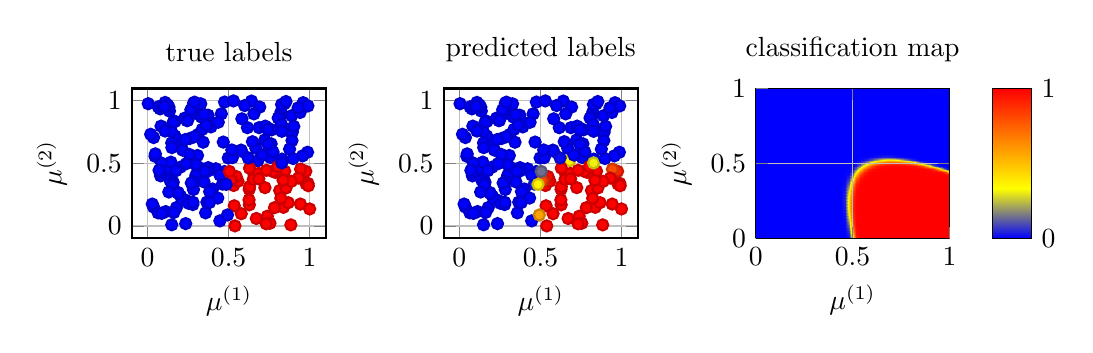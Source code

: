 \begin{tikzpicture}
\begin{groupplot}[group style={group size={3 by 1}, horizontal sep={1.5cm}}, width={\textwidth / 3}]
    \nextgroupplot[xlabel={$\mu^{(1)}$}, ylabel={$\mu^{(2)}$}, grid={major}, style={thick}, title={true labels}]
    \addplot[scatter, only marks, scatter src={explicit}]
        table[row sep={\\}, meta={label}]
        {
            x  y  label  \\
            0.373  0.883  0.0  \\
            0.08  0.4  0.0  \\
            0.308  0.562  0.0  \\
            0.462  0.334  0.0  \\
            0.358  0.105  0.0  \\
            0.758  0.546  0.0  \\
            0.844  0.974  0.0  \\
            0.829  0.533  0.0  \\
            0.846  0.437  1.0  \\
            0.138  0.365  0.0  \\
            0.884  0.009  1.0  \\
            0.627  0.292  1.0  \\
            0.037  0.151  0.0  \\
            0.978  0.336  1.0  \\
            0.178  0.147  0.0  \\
            0.204  0.237  0.0  \\
            0.311  0.729  0.0  \\
            0.823  0.909  0.0  \\
            0.083  0.796  0.0  \\
            0.789  0.427  1.0  \\
            0.318  0.465  0.0  \\
            0.99  0.339  1.0  \\
            0.976  0.436  1.0  \\
            0.629  0.314  1.0  \\
            0.96  0.983  0.0  \\
            0.668  0.62  0.0  \\
            0.628  0.169  1.0  \\
            0.243  0.84  0.0  \\
            0.68  0.52  0.0  \\
            0.838  0.149  1.0  \\
            0.391  0.79  0.0  \\
            0.816  0.87  0.0  \\
            0.708  0.565  0.0  \\
            0.762  0.655  0.0  \\
            0.135  0.916  0.0  \\
            0.455  0.894  0.0  \\
            0.421  0.456  0.0  \\
            0.827  0.969  0.0  \\
            0.773  0.435  1.0  \\
            0.158  0.349  0.0  \\
            0.531  0.323  1.0  \\
            0.077  0.934  0.0  \\
            0.259  0.697  0.0  \\
            0.17  0.834  0.0  \\
            0.235  0.019  0.0  \\
            0.401  0.295  0.0  \\
            0.766  0.767  0.0  \\
            0.992  0.321  1.0  \\
            0.293  0.899  0.0  \\
            0.854  0.992  0.0  \\
            0.944  0.453  1.0  \\
            0.287  0.931  0.0  \\
            0.688  0.784  0.0  \\
            0.883  0.751  0.0  \\
            0.626  0.208  1.0  \\
            0.149  0.01  0.0  \\
            0.539  0.001  1.0  \\
            0.657  0.409  1.0  \\
            0.066  0.95  0.0  \\
            0.374  0.465  0.0  \\
            0.498  0.542  0.0  \\
            0.284  0.98  0.0  \\
            0.535  0.161  1.0  \\
            0.198  0.659  0.0  \\
            0.652  0.372  1.0  \\
            0.383  0.274  0.0  \\
            0.815  0.283  1.0  \\
            0.641  0.996  0.0  \\
            0.558  0.357  1.0  \\
            0.671  0.06  1.0  \\
            0.037  0.705  0.0  \\
            0.279  0.171  0.0  \\
            0.345  0.404  0.0  \\
            0.868  0.186  1.0  \\
            0.474  0.434  0.0  \\
            0.216  0.605  0.0  \\
            0.774  0.59  0.0  \\
            0.931  0.382  1.0  \\
            0.854  0.303  1.0  \\
            0.019  0.731  0.0  \\
            0.09  0.942  0.0  \\
            0.737  0.784  0.0  \\
            0.685  0.419  1.0  \\
            0.692  0.948  0.0  \\
            0.739  0.078  1.0  \\
            0.24  0.203  0.0  \\
            0.726  0.796  0.0  \\
            0.599  0.96  0.0  \\
            0.802  0.473  1.0  \\
            0.893  0.748  0.0  \\
            0.112  0.115  0.0  \\
            0.368  0.809  0.0  \\
            0.686  0.376  1.0  \\
            0.217  0.209  0.0  \\
            0.229  0.86  0.0  \\
            0.446  0.041  0.0  \\
            0.806  0.861  0.0  \\
            0.154  0.329  0.0  \\
            0.724  0.306  1.0  \\
            0.288  0.711  0.0  \\
            0.889  0.879  0.0  \\
            0.283  0.291  0.0  \\
            0.046  0.556  0.0  \\
            0.233  0.689  0.0  \\
            0.989  0.957  0.0  \\
            0.118  0.453  0.0  \\
            0.169  0.717  0.0  \\
            0.723  0.686  0.0  \\
            0.467  0.669  0.0  \\
            0.188  0.267  0.0  \\
            0.891  0.681  0.0  \\
            0.004  0.975  0.0  \\
            0.19  0.26  0.0  \\
            0.475  0.988  0.0  \\
            0.578  0.098  1.0  \\
            0.53  0.997  0.0  \\
            0.333  0.868  0.0  \\
            0.629  0.461  1.0  \\
            0.987  0.588  0.0  \\
            0.065  0.105  0.0  \\
            0.257  0.571  0.0  \\
            0.956  0.559  0.0  \\
            0.298  0.405  0.0  \\
            0.349  0.888  0.0  \\
            0.121  0.773  0.0  \\
            0.493  0.088  0.0  \\
            0.328  0.974  0.0  \\
            0.158  0.827  0.0  \\
            0.577  0.605  0.0  \\
            0.144  0.509  0.0  \\
            0.373  0.439  0.0  \\
            0.826  0.81  0.0  \\
            0.354  0.436  0.0  \\
            0.446  0.407  0.0  \\
            0.253  0.181  0.0  \\
            0.149  0.662  0.0  \\
            0.783  0.146  1.0  \\
            0.299  0.489  0.0  \\
            0.902  0.794  0.0  \\
            0.828  0.503  0.0  \\
            0.547  0.394  1.0  \\
            0.132  0.947  0.0  \\
            0.436  0.827  0.0  \\
            0.822  0.221  1.0  \\
            0.15  0.625  0.0  \\
            0.087  0.101  0.0  \\
            0.337  0.77  0.0  \\
            0.898  0.538  0.0  \\
            0.743  0.767  0.0  \\
            0.876  0.613  0.0  \\
            0.521  0.36  1.0  \\
            0.108  0.985  0.0  \\
            0.743  0.652  0.0  \\
            0.362  0.804  0.0  \\
            0.523  0.545  0.0  \\
            0.087  0.501  0.0  \\
            0.513  0.362  1.0  \\
            0.485  0.332  0.0  \\
            1.0  0.136  1.0  \\
            0.943  0.175  1.0  \\
            0.131  0.271  0.0  \\
            0.579  0.597  0.0  \\
            0.267  0.927  0.0  \\
            0.941  0.905  0.0  \\
            0.656  0.894  0.0  \\
            0.079  0.422  0.0  \\
            0.348  0.352  0.0  \\
            0.343  0.668  0.0  \\
            0.202  0.469  0.0  \\
            0.621  0.543  0.0  \\
            0.247  0.841  0.0  \\
            0.029  0.175  0.0  \\
            0.148  0.752  0.0  \\
            0.647  0.672  0.0  \\
            0.175  0.441  0.0  \\
            0.239  0.497  0.0  \\
            0.433  0.223  0.0  \\
            0.123  0.966  0.0  \\
            0.755  0.022  1.0  \\
            0.828  0.755  0.0  \\
            0.162  0.108  0.0  \\
            0.52  0.606  0.0  \\
            0.887  0.356  1.0  \\
            0.929  0.942  0.0  \\
            0.28  0.189  0.0  \\
            0.29  0.987  0.0  \\
            0.582  0.854  0.0  \\
            0.366  0.19  0.0  \\
            0.382  0.187  0.0  \\
            0.505  0.435  1.0  \\
            0.733  0.444  1.0  \\
            0.048  0.575  0.0  \\
            0.285  0.357  0.0  \\
            0.836  0.365  1.0  \\
            0.732  0.018  1.0  \\
            0.108  0.757  0.0  \\
            0.27  0.343  0.0  \\
            0.104  0.952  0.0  \\
            0.071  0.444  0.0  \\
            0.616  0.784  0.0  \\
        }
        ;
    \nextgroupplot[xlabel={$\mu^{(1)}$}, ylabel={$\mu^{(2)}$}, grid={major}, style={thick}, title={predicted labels}]
    \addplot[scatter, only marks, scatter src={explicit}]
        table[row sep={\\}, meta={label}]
        {
            x  y  label  \\
            0.373  0.883  2.05e-8  \\
            0.08  0.4  3.426e-9  \\
            0.308  0.562  6.575e-10  \\
            0.462  0.334  0.03  \\
            0.358  0.105  5.264e-10  \\
            0.758  0.546  0.002  \\
            0.844  0.974  0.0  \\
            0.829  0.533  0.001  \\
            0.846  0.437  1.0  \\
            0.138  0.365  1.063e-9  \\
            0.884  0.009  1.0  \\
            0.627  0.292  1.0  \\
            0.037  0.151  3.458e-9  \\
            0.978  0.336  1.0  \\
            0.178  0.147  3.255e-10  \\
            0.204  0.237  3.366e-10  \\
            0.311  0.729  1.83e-9  \\
            0.823  0.909  2.242e-5  \\
            0.083  0.796  8.289e-8  \\
            0.789  0.427  1.0  \\
            0.318  0.465  6.44e-10  \\
            0.99  0.339  1.0  \\
            0.976  0.436  0.923  \\
            0.629  0.314  1.0  \\
            0.96  0.983  0.001  \\
            0.668  0.62  3.765e-8  \\
            0.628  0.169  1.0  \\
            0.243  0.84  1.032e-8  \\
            0.68  0.52  0.376  \\
            0.838  0.149  1.0  \\
            0.391  0.79  3.697e-9  \\
            0.816  0.87  6.077e-6  \\
            0.708  0.565  0.0  \\
            0.762  0.655  3.151e-9  \\
            0.135  0.916  9.241e-8  \\
            0.455  0.894  4.522e-8  \\
            0.421  0.456  8.065e-7  \\
            0.827  0.969  0.0  \\
            0.773  0.435  1.0  \\
            0.158  0.349  7.791e-10  \\
            0.531  0.323  0.994  \\
            0.077  0.934  7.961e-7  \\
            0.259  0.697  1.742e-9  \\
            0.17  0.834  1.755e-8  \\
            0.235  0.019  1.359e-10  \\
            0.401  0.295  6.097e-7  \\
            0.766  0.767  7.271e-8  \\
            0.992  0.321  1.0  \\
            0.293  0.899  2.348e-8  \\
            0.854  0.992  0.0  \\
            0.944  0.453  0.81  \\
            0.287  0.931  4.149e-8  \\
            0.688  0.784  3.504e-8  \\
            0.883  0.751  4.113e-7  \\
            0.626  0.208  1.0  \\
            0.149  0.01  2.361e-10  \\
            0.539  0.001  0.998  \\
            0.657  0.409  1.0  \\
            0.066  0.95  1.881e-6  \\
            0.374  0.465  6.485e-9  \\
            0.498  0.542  1.215e-5  \\
            0.284  0.98  1.061e-7  \\
            0.535  0.161  1.0  \\
            0.198  0.659  2.201e-9  \\
            0.652  0.372  1.0  \\
            0.383  0.274  3.549e-8  \\
            0.815  0.283  1.0  \\
            0.641  0.996  1.063e-5  \\
            0.558  0.357  0.999  \\
            0.671  0.06  1.0  \\
            0.037  0.705  3.351e-7  \\
            0.279  0.171  1.73e-10  \\
            0.345  0.404  1.598e-9  \\
            0.868  0.186  1.0  \\
            0.474  0.434  0.005  \\
            0.216  0.605  1.243e-9  \\
            0.774  0.59  7.149e-8  \\
            0.931  0.382  1.0  \\
            0.854  0.303  1.0  \\
            0.019  0.731  2.729e-6  \\
            0.09  0.942  4.874e-7  \\
            0.737  0.784  7.569e-8  \\
            0.685  0.419  1.0  \\
            0.692  0.948  6.402e-6  \\
            0.739  0.078  1.0  \\
            0.24  0.203  2.259e-10  \\
            0.726  0.796  9.445e-8  \\
            0.599  0.96  1.857e-6  \\
            0.802  0.473  0.995  \\
            0.893  0.748  4.643e-7  \\
            0.112  0.115  5.89e-10  \\
            0.368  0.809  4.969e-9  \\
            0.686  0.376  1.0  \\
            0.217  0.209  2.749e-10  \\
            0.229  0.86  1.472e-8  \\
            0.446  0.041  3.852e-5  \\
            0.806  0.861  3.7e-6  \\
            0.154  0.329  7.651e-10  \\
            0.724  0.306  1.0  \\
            0.288  0.711  1.687e-9  \\
            0.889  0.879  3.266e-5  \\
            0.283  0.291  2.591e-10  \\
            0.046  0.556  3.188e-8  \\
            0.233  0.689  1.974e-9  \\
            0.989  0.957  0.001  \\
            0.118  0.453  2.061e-9  \\
            0.169  0.717  5.033e-9  \\
            0.723  0.686  3.656e-9  \\
            0.467  0.669  1.877e-9  \\
            0.188  0.267  4.286e-10  \\
            0.891  0.681  3.811e-8  \\
            0.004  0.975  0.0  \\
            0.19  0.26  4.118e-10  \\
            0.475  0.988  6.618e-7  \\
            0.578  0.098  1.0  \\
            0.53  0.997  1.804e-6  \\
            0.333  0.868  1.38e-8  \\
            0.629  0.461  0.993  \\
            0.987  0.588  9.431e-9  \\
            0.065  0.105  1.301e-9  \\
            0.257  0.571  7.354e-10  \\
            0.956  0.559  4.363e-9  \\
            0.298  0.405  4.219e-10  \\
            0.349  0.888  2.101e-8  \\
            0.121  0.773  2.0e-8  \\
            0.493  0.088  0.578  \\
            0.328  0.974  1.124e-7  \\
            0.158  0.827  1.896e-8  \\
            0.577  0.605  2.887e-7  \\
            0.144  0.509  1.789e-9  \\
            0.373  0.439  8.376e-9  \\
            0.826  0.81  9.896e-7  \\
            0.354  0.436  2.346e-9  \\
            0.446  0.407  0.0  \\
            0.253  0.181  1.959e-10  \\
            0.149  0.662  4.308e-9  \\
            0.783  0.146  1.0  \\
            0.299  0.489  5.276e-10  \\
            0.902  0.794  2.782e-6  \\
            0.828  0.503  0.314  \\
            0.547  0.394  0.979  \\
            0.132  0.947  1.56e-7  \\
            0.436  0.827  8.413e-9  \\
            0.822  0.221  1.0  \\
            0.15  0.625  3.221e-9  \\
            0.087  0.101  8.135e-10  \\
            0.337  0.77  2.784e-9  \\
            0.898  0.538  2.996e-7  \\
            0.743  0.767  4.896e-8  \\
            0.876  0.613  4.001e-9  \\
            0.521  0.36  0.924  \\
            0.108  0.985  5.313e-7  \\
            0.743  0.652  3.019e-9  \\
            0.362  0.804  4.602e-9  \\
            0.523  0.545  7.266e-5  \\
            0.087  0.501  4.985e-9  \\
            0.513  0.362  0.827  \\
            0.485  0.332  0.368  \\
            1.0  0.136  1.0  \\
            0.943  0.175  1.0  \\
            0.131  0.271  8.378e-10  \\
            0.579  0.597  8.763e-7  \\
            0.267  0.927  3.834e-8  \\
            0.941  0.905  0.0  \\
            0.656  0.894  6.561e-7  \\
            0.079  0.422  3.864e-9  \\
            0.348  0.352  1.795e-9  \\
            0.343  0.668  1.026e-9  \\
            0.202  0.469  7.219e-10  \\
            0.621  0.543  0.014  \\
            0.247  0.841  1.019e-8  \\
            0.029  0.175  5.127e-9  \\
            0.148  0.752  9.61e-9  \\
            0.647  0.672  2.684e-9  \\
            0.175  0.441  8.808e-10  \\
            0.239  0.497  5.841e-10  \\
            0.433  0.223  0.0  \\
            0.123  0.966  2.589e-7  \\
            0.755  0.022  1.0  \\
            0.828  0.755  1.543e-7  \\
            0.162  0.108  3.27e-10  \\
            0.52  0.606  7.204e-8  \\
            0.887  0.356  1.0  \\
            0.929  0.942  0.0  \\
            0.28  0.189  1.834e-10  \\
            0.29  0.987  1.258e-7  \\
            0.582  0.854  6.324e-8  \\
            0.366  0.19  2.475e-9  \\
            0.382  0.187  1.212e-8  \\
            0.505  0.435  0.144  \\
            0.733  0.444  1.0  \\
            0.048  0.575  3.471e-8  \\
            0.285  0.357  3.257e-10  \\
            0.836  0.365  1.0  \\
            0.732  0.018  1.0  \\
            0.108  0.757  2.333e-8  \\
            0.27  0.343  3.002e-10  \\
            0.104  0.952  3.425e-7  \\
            0.071  0.444  5.354e-9  \\
            0.616  0.784  1.3e-8  \\
        }
        ;
    \nextgroupplot[xlabel={$\mu^{(1)}$}, ylabel={$\mu^{(2)}$}, grid={major}, title={classification map}, view={0}{90}, colorbar, colorbar style={ytick={{0, 1}}}]
    \addplot3[surf, shader={interp}]
        coordinates {
            (0.0,0.0,7.965e-9)
            (0.02,0.0,3.114e-9)
            (0.04,0.0,1.53e-9)
            (0.06,0.0,8.672e-10)
            (0.08,0.0,5.531e-10)
            (0.1,0.0,3.902e-10)
            (0.12,0.0,2.986e-10)
            (0.14,0.0,2.427e-10)
            (0.16,0.0,2.054e-10)
            (0.18,0.0,1.782e-10)
            (0.2,0.0,1.566e-10)
            (0.22,0.0,1.386e-10)
            (0.24,0.0,1.233e-10)
            (0.26,0.0,1.107e-10)
            (0.28,0.0,1.017e-10)
            (0.3,0.0,9.79e-11)
            (0.32,0.0,1.031e-10)
            (0.34,0.0,1.278e-10)
            (0.36,0.0,2.097e-10)
            (0.38,0.0,5.467e-10)
            (0.4,0.0,2.929e-9)
            (0.42,0.0,4.326e-8)
            (0.44,0.0,2.08e-6)
            (0.46,0.0,0.0)
            (0.48,0.0,0.022)
            (0.5,0.0,0.386)
            (0.52,0.0,0.923)
            (0.54,0.0,0.998)
            (0.56,0.0,1.0)
            (0.58,0.0,1.0)
            (0.6,0.0,1.0)
            (0.62,0.0,1.0)
            (0.64,0.0,1.0)
            (0.66,0.0,1.0)
            (0.68,0.0,1.0)
            (0.7,0.0,1.0)
            (0.72,0.0,1.0)
            (0.74,0.0,1.0)
            (0.76,0.0,1.0)
            (0.78,0.0,1.0)
            (0.8,0.0,1.0)
            (0.82,0.0,1.0)
            (0.84,0.0,1.0)
            (0.86,0.0,1.0)
            (0.88,0.0,1.0)
            (0.9,0.0,1.0)
            (0.92,0.0,1.0)
            (0.94,0.0,1.0)
            (0.96,0.0,1.0)
            (0.98,0.0,1.0)
            (1.0,0.0,1.0)

            (0.0,0.02,8.905e-9)
            (0.02,0.02,3.431e-9)
            (0.04,0.02,1.688e-9)
            (0.06,0.02,9.627e-10)
            (0.08,0.02,6.169e-10)
            (0.1,0.02,4.36e-10)
            (0.12,0.02,3.331e-10)
            (0.14,0.02,2.696e-10)
            (0.16,0.02,2.268e-10)
            (0.18,0.02,1.953e-10)
            (0.2,0.02,1.704e-10)
            (0.22,0.02,1.496e-10)
            (0.24,0.02,1.321e-10)
            (0.26,0.02,1.181e-10)
            (0.28,0.02,1.084e-10)
            (0.3,0.02,1.049e-10)
            (0.32,0.02,1.123e-10)
            (0.34,0.02,1.439e-10)
            (0.36,0.02,2.506e-10)
            (0.38,0.02,7.207e-10)
            (0.4,0.02,4.468e-9)
            (0.42,0.02,7.942e-8)
            (0.44,0.02,4.519e-6)
            (0.46,0.02,0.001)
            (0.48,0.02,0.04)
            (0.5,0.02,0.492)
            (0.52,0.02,0.951)
            (0.54,0.02,0.999)
            (0.56,0.02,1.0)
            (0.58,0.02,1.0)
            (0.6,0.02,1.0)
            (0.62,0.02,1.0)
            (0.64,0.02,1.0)
            (0.66,0.02,1.0)
            (0.68,0.02,1.0)
            (0.7,0.02,1.0)
            (0.72,0.02,1.0)
            (0.74,0.02,1.0)
            (0.76,0.02,1.0)
            (0.78,0.02,1.0)
            (0.8,0.02,1.0)
            (0.82,0.02,1.0)
            (0.84,0.02,1.0)
            (0.86,0.02,1.0)
            (0.88,0.02,1.0)
            (0.9,0.02,1.0)
            (0.92,0.02,1.0)
            (0.94,0.02,1.0)
            (0.96,0.02,1.0)
            (0.98,0.02,1.0)
            (1.0,0.02,1.0)

            (0.0,0.04,9.989e-9)
            (0.02,0.04,3.782e-9)
            (0.04,0.04,1.859e-9)
            (0.06,0.04,1.065e-9)
            (0.08,0.04,6.85e-10)
            (0.1,0.04,4.848e-10)
            (0.12,0.04,3.698e-10)
            (0.14,0.04,2.981e-10)
            (0.16,0.04,2.493e-10)
            (0.18,0.04,2.132e-10)
            (0.2,0.04,1.845e-10)
            (0.22,0.04,1.608e-10)
            (0.24,0.04,1.412e-10)
            (0.26,0.04,1.257e-10)
            (0.28,0.04,1.154e-10)
            (0.3,0.04,1.125e-10)
            (0.32,0.04,1.227e-10)
            (0.34,0.04,1.629e-10)
            (0.36,0.04,3.023e-10)
            (0.38,0.04,9.629e-10)
            (0.4,0.04,6.921e-9)
            (0.42,0.04,1.47e-7)
            (0.44,0.04,9.663e-6)
            (0.46,0.04,0.001)
            (0.48,0.04,0.068)
            (0.5,0.04,0.591)
            (0.52,0.04,0.969)
            (0.54,0.04,0.999)
            (0.56,0.04,1.0)
            (0.58,0.04,1.0)
            (0.6,0.04,1.0)
            (0.62,0.04,1.0)
            (0.64,0.04,1.0)
            (0.66,0.04,1.0)
            (0.68,0.04,1.0)
            (0.7,0.04,1.0)
            (0.72,0.04,1.0)
            (0.74,0.04,1.0)
            (0.76,0.04,1.0)
            (0.78,0.04,1.0)
            (0.8,0.04,1.0)
            (0.82,0.04,1.0)
            (0.84,0.04,1.0)
            (0.86,0.04,1.0)
            (0.88,0.04,1.0)
            (0.9,0.04,1.0)
            (0.92,0.04,1.0)
            (0.94,0.04,1.0)
            (0.96,0.04,1.0)
            (0.98,0.04,1.0)
            (1.0,0.04,1.0)

            (0.0,0.06,1.125e-8)
            (0.02,0.06,4.17e-9)
            (0.04,0.06,2.045e-9)
            (0.06,0.06,1.174e-9)
            (0.08,0.06,7.578e-10)
            (0.1,0.06,5.367e-10)
            (0.12,0.06,4.087e-10)
            (0.14,0.06,3.281e-10)
            (0.16,0.06,2.728e-10)
            (0.18,0.06,2.316e-10)
            (0.2,0.06,1.991e-10)
            (0.22,0.06,1.723e-10)
            (0.24,0.06,1.505e-10)
            (0.26,0.06,1.336e-10)
            (0.28,0.06,1.228e-10)
            (0.3,0.06,1.207e-10)
            (0.32,0.06,1.343e-10)
            (0.34,0.06,1.855e-10)
            (0.36,0.06,3.68e-10)
            (0.38,0.06,1.302e-9)
            (0.4,0.06,1.084e-8)
            (0.42,0.06,2.722e-7)
            (0.44,0.06,2.013e-5)
            (0.46,0.06,0.002)
            (0.48,0.06,0.105)
            (0.5,0.06,0.677)
            (0.52,0.06,0.98)
            (0.54,0.06,1.0)
            (0.56,0.06,1.0)
            (0.58,0.06,1.0)
            (0.6,0.06,1.0)
            (0.62,0.06,1.0)
            (0.64,0.06,1.0)
            (0.66,0.06,1.0)
            (0.68,0.06,1.0)
            (0.7,0.06,1.0)
            (0.72,0.06,1.0)
            (0.74,0.06,1.0)
            (0.76,0.06,1.0)
            (0.78,0.06,1.0)
            (0.8,0.06,1.0)
            (0.82,0.06,1.0)
            (0.84,0.06,1.0)
            (0.86,0.06,1.0)
            (0.88,0.06,1.0)
            (0.9,0.06,1.0)
            (0.92,0.06,1.0)
            (0.94,0.06,1.0)
            (0.96,0.06,1.0)
            (0.98,0.06,1.0)
            (1.0,0.06,1.0)

            (0.0,0.08,1.271e-8)
            (0.02,0.08,4.602e-9)
            (0.04,0.08,2.245e-9)
            (0.06,0.08,1.292e-9)
            (0.08,0.08,8.353e-10)
            (0.1,0.08,5.917e-10)
            (0.12,0.08,4.497e-10)
            (0.14,0.08,3.595e-10)
            (0.16,0.08,2.972e-10)
            (0.18,0.08,2.507e-10)
            (0.2,0.08,2.14e-10)
            (0.22,0.08,1.841e-10)
            (0.24,0.08,1.6e-10)
            (0.26,0.08,1.417e-10)
            (0.28,0.08,1.306e-10)
            (0.3,0.08,1.297e-10)
            (0.32,0.08,1.476e-10)
            (0.34,0.08,2.123e-10)
            (0.36,0.08,4.515e-10)
            (0.38,0.08,1.777e-9)
            (0.4,0.08,1.708e-8)
            (0.42,0.08,5.001e-7)
            (0.44,0.08,4.045e-5)
            (0.46,0.08,0.004)
            (0.48,0.08,0.151)
            (0.5,0.08,0.747)
            (0.52,0.08,0.987)
            (0.54,0.08,1.0)
            (0.56,0.08,1.0)
            (0.58,0.08,1.0)
            (0.6,0.08,1.0)
            (0.62,0.08,1.0)
            (0.64,0.08,1.0)
            (0.66,0.08,1.0)
            (0.68,0.08,1.0)
            (0.7,0.08,1.0)
            (0.72,0.08,1.0)
            (0.74,0.08,1.0)
            (0.76,0.08,1.0)
            (0.78,0.08,1.0)
            (0.8,0.08,1.0)
            (0.82,0.08,1.0)
            (0.84,0.08,1.0)
            (0.86,0.08,1.0)
            (0.88,0.08,1.0)
            (0.9,0.08,1.0)
            (0.92,0.08,1.0)
            (0.94,0.08,1.0)
            (0.96,0.08,1.0)
            (0.98,0.08,1.0)
            (1.0,0.08,1.0)

            (0.0,0.1,1.444e-8)
            (0.02,0.1,5.087e-9)
            (0.04,0.1,2.463e-9)
            (0.06,0.1,1.418e-9)
            (0.08,0.1,9.178e-10)
            (0.1,0.1,6.501e-10)
            (0.12,0.1,4.929e-10)
            (0.14,0.1,3.924e-10)
            (0.16,0.1,3.226e-10)
            (0.18,0.1,2.704e-10)
            (0.2,0.1,2.293e-10)
            (0.22,0.1,1.961e-10)
            (0.24,0.1,1.697e-10)
            (0.26,0.1,1.501e-10)
            (0.28,0.1,1.388e-10)
            (0.3,0.1,1.395e-10)
            (0.32,0.1,1.626e-10)
            (0.34,0.1,2.443e-10)
            (0.36,0.1,5.577e-10)
            (0.38,0.1,2.441e-9)
            (0.4,0.1,2.691e-8)
            (0.42,0.1,9.038e-7)
            (0.44,0.1,7.768e-5)
            (0.46,0.1,0.007)
            (0.48,0.1,0.203)
            (0.5,0.1,0.8)
            (0.52,0.1,0.991)
            (0.54,0.1,1.0)
            (0.56,0.1,1.0)
            (0.58,0.1,1.0)
            (0.6,0.1,1.0)
            (0.62,0.1,1.0)
            (0.64,0.1,1.0)
            (0.66,0.1,1.0)
            (0.68,0.1,1.0)
            (0.7,0.1,1.0)
            (0.72,0.1,1.0)
            (0.74,0.1,1.0)
            (0.76,0.1,1.0)
            (0.78,0.1,1.0)
            (0.8,0.1,1.0)
            (0.82,0.1,1.0)
            (0.84,0.1,1.0)
            (0.86,0.1,1.0)
            (0.88,0.1,1.0)
            (0.9,0.1,1.0)
            (0.92,0.1,1.0)
            (0.94,0.1,1.0)
            (0.96,0.1,1.0)
            (0.98,0.1,1.0)
            (1.0,0.1,1.0)

            (0.0,0.12,1.648e-8)
            (0.02,0.12,5.633e-9)
            (0.04,0.12,2.702e-9)
            (0.06,0.12,1.553e-9)
            (0.08,0.12,1.006e-9)
            (0.1,0.12,7.118e-10)
            (0.12,0.12,5.384e-10)
            (0.14,0.12,4.268e-10)
            (0.16,0.12,3.49e-10)
            (0.18,0.12,2.908e-10)
            (0.2,0.12,2.451e-10)
            (0.22,0.12,2.085e-10)
            (0.24,0.12,1.797e-10)
            (0.26,0.12,1.589e-10)
            (0.28,0.12,1.477e-10)
            (0.3,0.12,1.503e-10)
            (0.32,0.12,1.796e-10)
            (0.34,0.12,2.823e-10)
            (0.36,0.12,6.924e-10)
            (0.38,0.12,3.361e-9)
            (0.4,0.12,4.215e-8)
            (0.42,0.12,1.592e-6)
            (0.44,0.12,0.0)
            (0.46,0.12,0.012)
            (0.48,0.12,0.257)
            (0.5,0.12,0.84)
            (0.52,0.12,0.993)
            (0.54,0.12,1.0)
            (0.56,0.12,1.0)
            (0.58,0.12,1.0)
            (0.6,0.12,1.0)
            (0.62,0.12,1.0)
            (0.64,0.12,1.0)
            (0.66,0.12,1.0)
            (0.68,0.12,1.0)
            (0.7,0.12,1.0)
            (0.72,0.12,1.0)
            (0.74,0.12,1.0)
            (0.76,0.12,1.0)
            (0.78,0.12,1.0)
            (0.8,0.12,1.0)
            (0.82,0.12,1.0)
            (0.84,0.12,1.0)
            (0.86,0.12,1.0)
            (0.88,0.12,1.0)
            (0.9,0.12,1.0)
            (0.92,0.12,1.0)
            (0.94,0.12,1.0)
            (0.96,0.12,1.0)
            (0.98,0.12,1.0)
            (1.0,0.12,1.0)

            (0.0,0.14,1.892e-8)
            (0.02,0.14,6.253e-9)
            (0.04,0.14,2.964e-9)
            (0.06,0.14,1.698e-9)
            (0.08,0.14,1.099e-9)
            (0.1,0.14,7.77e-10)
            (0.12,0.14,5.861e-10)
            (0.14,0.14,4.627e-10)
            (0.16,0.14,3.763e-10)
            (0.18,0.14,3.117e-10)
            (0.2,0.14,2.612e-10)
            (0.22,0.14,2.212e-10)
            (0.24,0.14,1.901e-10)
            (0.26,0.14,1.682e-10)
            (0.28,0.14,1.571e-10)
            (0.3,0.14,1.621e-10)
            (0.32,0.14,1.99e-10)
            (0.34,0.14,3.273e-10)
            (0.36,0.14,8.618e-10)
            (0.38,0.14,4.621e-9)
            (0.4,0.14,6.516e-8)
            (0.42,0.14,2.709e-6)
            (0.44,0.14,0.0)
            (0.46,0.14,0.018)
            (0.48,0.14,0.309)
            (0.5,0.14,0.869)
            (0.52,0.14,0.994)
            (0.54,0.14,1.0)
            (0.56,0.14,1.0)
            (0.58,0.14,1.0)
            (0.6,0.14,1.0)
            (0.62,0.14,1.0)
            (0.64,0.14,1.0)
            (0.66,0.14,1.0)
            (0.68,0.14,1.0)
            (0.7,0.14,1.0)
            (0.72,0.14,1.0)
            (0.74,0.14,1.0)
            (0.76,0.14,1.0)
            (0.78,0.14,1.0)
            (0.8,0.14,1.0)
            (0.82,0.14,1.0)
            (0.84,0.14,1.0)
            (0.86,0.14,1.0)
            (0.88,0.14,1.0)
            (0.9,0.14,1.0)
            (0.92,0.14,1.0)
            (0.94,0.14,1.0)
            (0.96,0.14,1.0)
            (0.98,0.14,1.0)
            (1.0,0.14,1.0)

            (0.0,0.16,2.185e-8)
            (0.02,0.16,6.962e-9)
            (0.04,0.16,3.252e-9)
            (0.06,0.16,1.855e-9)
            (0.08,0.16,1.199e-9)
            (0.1,0.16,8.46e-10)
            (0.12,0.16,6.363e-10)
            (0.14,0.16,5.001e-10)
            (0.16,0.16,4.047e-10)
            (0.18,0.16,3.334e-10)
            (0.2,0.16,2.779e-10)
            (0.22,0.16,2.342e-10)
            (0.24,0.16,2.009e-10)
            (0.26,0.16,1.779e-10)
            (0.28,0.16,1.672e-10)
            (0.3,0.16,1.751e-10)
            (0.32,0.16,2.209e-10)
            (0.34,0.16,3.802e-10)
            (0.36,0.16,1.073e-9)
            (0.38,0.16,6.311e-9)
            (0.4,0.16,9.865e-8)
            (0.42,0.16,4.415e-6)
            (0.44,0.16,0.0)
            (0.46,0.16,0.025)
            (0.48,0.16,0.355)
            (0.5,0.16,0.888)
            (0.52,0.16,0.995)
            (0.54,0.16,1.0)
            (0.56,0.16,1.0)
            (0.58,0.16,1.0)
            (0.6,0.16,1.0)
            (0.62,0.16,1.0)
            (0.64,0.16,1.0)
            (0.66,0.16,1.0)
            (0.68,0.16,1.0)
            (0.7,0.16,1.0)
            (0.72,0.16,1.0)
            (0.74,0.16,1.0)
            (0.76,0.16,1.0)
            (0.78,0.16,1.0)
            (0.8,0.16,1.0)
            (0.82,0.16,1.0)
            (0.84,0.16,1.0)
            (0.86,0.16,1.0)
            (0.88,0.16,1.0)
            (0.9,0.16,1.0)
            (0.92,0.16,1.0)
            (0.94,0.16,1.0)
            (0.96,0.16,1.0)
            (0.98,0.16,1.0)
            (1.0,0.16,1.0)

            (0.0,0.18,2.539e-8)
            (0.02,0.18,7.776e-9)
            (0.04,0.18,3.573e-9)
            (0.06,0.18,2.025e-9)
            (0.08,0.18,1.305e-9)
            (0.1,0.18,9.191e-10)
            (0.12,0.18,6.89e-10)
            (0.14,0.18,5.393e-10)
            (0.16,0.18,4.341e-10)
            (0.18,0.18,3.557e-10)
            (0.2,0.18,2.951e-10)
            (0.22,0.18,2.478e-10)
            (0.24,0.18,2.122e-10)
            (0.26,0.18,1.882e-10)
            (0.28,0.18,1.781e-10)
            (0.3,0.18,1.894e-10)
            (0.32,0.18,2.456e-10)
            (0.34,0.18,4.419e-10)
            (0.36,0.18,1.331e-9)
            (0.38,0.18,8.515e-9)
            (0.4,0.18,1.452e-7)
            (0.42,0.18,6.832e-6)
            (0.44,0.18,0.001)
            (0.46,0.18,0.032)
            (0.48,0.18,0.392)
            (0.5,0.18,0.9)
            (0.52,0.18,0.996)
            (0.54,0.18,1.0)
            (0.56,0.18,1.0)
            (0.58,0.18,1.0)
            (0.6,0.18,1.0)
            (0.62,0.18,1.0)
            (0.64,0.18,1.0)
            (0.66,0.18,1.0)
            (0.68,0.18,1.0)
            (0.7,0.18,1.0)
            (0.72,0.18,1.0)
            (0.74,0.18,1.0)
            (0.76,0.18,1.0)
            (0.78,0.18,1.0)
            (0.8,0.18,1.0)
            (0.82,0.18,1.0)
            (0.84,0.18,1.0)
            (0.86,0.18,1.0)
            (0.88,0.18,1.0)
            (0.9,0.18,1.0)
            (0.92,0.18,1.0)
            (0.94,0.18,1.0)
            (0.96,0.18,1.0)
            (0.98,0.18,1.0)
            (1.0,0.18,1.0)

            (0.0,0.2,2.97e-8)
            (0.02,0.2,8.719e-9)
            (0.04,0.2,3.93e-9)
            (0.06,0.2,2.211e-9)
            (0.08,0.2,1.42e-9)
            (0.1,0.2,9.968e-10)
            (0.12,0.2,7.446e-10)
            (0.14,0.2,5.803e-10)
            (0.16,0.2,4.648e-10)
            (0.18,0.2,3.79e-10)
            (0.2,0.2,3.13e-10)
            (0.22,0.2,2.619e-10)
            (0.24,0.2,2.24e-10)
            (0.26,0.2,1.991e-10)
            (0.28,0.2,1.899e-10)
            (0.3,0.2,2.051e-10)
            (0.32,0.2,2.732e-10)
            (0.34,0.2,5.129e-10)
            (0.36,0.2,1.639e-9)
            (0.38,0.2,1.129e-8)
            (0.4,0.2,2.06e-7)
            (0.42,0.2,9.963e-6)
            (0.44,0.2,0.001)
            (0.46,0.2,0.039)
            (0.48,0.2,0.418)
            (0.5,0.2,0.906)
            (0.52,0.2,0.996)
            (0.54,0.2,1.0)
            (0.56,0.2,1.0)
            (0.58,0.2,1.0)
            (0.6,0.2,1.0)
            (0.62,0.2,1.0)
            (0.64,0.2,1.0)
            (0.66,0.2,1.0)
            (0.68,0.2,1.0)
            (0.7,0.2,1.0)
            (0.72,0.2,1.0)
            (0.74,0.2,1.0)
            (0.76,0.2,1.0)
            (0.78,0.2,1.0)
            (0.8,0.2,1.0)
            (0.82,0.2,1.0)
            (0.84,0.2,1.0)
            (0.86,0.2,1.0)
            (0.88,0.2,1.0)
            (0.9,0.2,1.0)
            (0.92,0.2,1.0)
            (0.94,0.2,1.0)
            (0.96,0.2,1.0)
            (0.98,0.2,1.0)
            (1.0,0.2,1.0)

            (0.0,0.22,3.499e-8)
            (0.02,0.22,9.818e-9)
            (0.04,0.22,4.331e-9)
            (0.06,0.22,2.414e-9)
            (0.08,0.22,1.543e-9)
            (0.1,0.22,1.079e-9)
            (0.12,0.22,8.033e-10)
            (0.14,0.22,6.233e-10)
            (0.16,0.22,4.969e-10)
            (0.18,0.22,4.032e-10)
            (0.2,0.22,3.316e-10)
            (0.22,0.22,2.767e-10)
            (0.24,0.22,2.365e-10)
            (0.26,0.22,2.108e-10)
            (0.28,0.22,2.027e-10)
            (0.3,0.22,2.222e-10)
            (0.32,0.22,3.039e-10)
            (0.34,0.22,5.93e-10)
            (0.36,0.22,1.998e-9)
            (0.38,0.22,1.461e-8)
            (0.4,0.22,2.799e-7)
            (0.42,0.22,1.359e-5)
            (0.44,0.22,0.001)
            (0.46,0.22,0.044)
            (0.48,0.22,0.431)
            (0.5,0.22,0.906)
            (0.52,0.22,0.995)
            (0.54,0.22,1.0)
            (0.56,0.22,1.0)
            (0.58,0.22,1.0)
            (0.6,0.22,1.0)
            (0.62,0.22,1.0)
            (0.64,0.22,1.0)
            (0.66,0.22,1.0)
            (0.68,0.22,1.0)
            (0.7,0.22,1.0)
            (0.72,0.22,1.0)
            (0.74,0.22,1.0)
            (0.76,0.22,1.0)
            (0.78,0.22,1.0)
            (0.8,0.22,1.0)
            (0.82,0.22,1.0)
            (0.84,0.22,1.0)
            (0.86,0.22,1.0)
            (0.88,0.22,1.0)
            (0.9,0.22,1.0)
            (0.92,0.22,1.0)
            (0.94,0.22,1.0)
            (0.96,0.22,1.0)
            (0.98,0.22,1.0)
            (1.0,0.22,1.0)

            (0.0,0.24,4.153e-8)
            (0.02,0.24,1.111e-8)
            (0.04,0.24,4.785e-9)
            (0.06,0.24,2.638e-9)
            (0.08,0.24,1.676e-9)
            (0.1,0.24,1.168e-9)
            (0.12,0.24,8.656e-10)
            (0.14,0.24,6.687e-10)
            (0.16,0.24,5.306e-10)
            (0.18,0.24,4.286e-10)
            (0.2,0.24,3.511e-10)
            (0.22,0.24,2.923e-10)
            (0.24,0.24,2.497e-10)
            (0.26,0.24,2.233e-10)
            (0.28,0.24,2.164e-10)
            (0.3,0.24,2.409e-10)
            (0.32,0.24,3.373e-10)
            (0.34,0.24,6.815e-10)
            (0.36,0.24,2.399e-9)
            (0.38,0.24,1.835e-8)
            (0.4,0.24,3.613e-7)
            (0.42,0.24,1.724e-5)
            (0.44,0.24,0.001)
            (0.46,0.24,0.047)
            (0.48,0.24,0.431)
            (0.5,0.24,0.901)
            (0.52,0.24,0.995)
            (0.54,0.24,1.0)
            (0.56,0.24,1.0)
            (0.58,0.24,1.0)
            (0.6,0.24,1.0)
            (0.62,0.24,1.0)
            (0.64,0.24,1.0)
            (0.66,0.24,1.0)
            (0.68,0.24,1.0)
            (0.7,0.24,1.0)
            (0.72,0.24,1.0)
            (0.74,0.24,1.0)
            (0.76,0.24,1.0)
            (0.78,0.24,1.0)
            (0.8,0.24,1.0)
            (0.82,0.24,1.0)
            (0.84,0.24,1.0)
            (0.86,0.24,1.0)
            (0.88,0.24,1.0)
            (0.9,0.24,1.0)
            (0.92,0.24,1.0)
            (0.94,0.24,1.0)
            (0.96,0.24,1.0)
            (0.98,0.24,1.0)
            (1.0,0.24,1.0)

            (0.0,0.26,4.968e-8)
            (0.02,0.26,1.263e-8)
            (0.04,0.26,5.301e-9)
            (0.06,0.26,2.885e-9)
            (0.08,0.26,1.822e-9)
            (0.1,0.26,1.263e-9)
            (0.12,0.26,9.32e-10)
            (0.14,0.26,7.167e-10)
            (0.16,0.26,5.662e-10)
            (0.18,0.26,4.554e-10)
            (0.2,0.26,3.718e-10)
            (0.22,0.26,3.089e-10)
            (0.24,0.26,2.639e-10)
            (0.26,0.26,2.367e-10)
            (0.28,0.26,2.312e-10)
            (0.3,0.26,2.609e-10)
            (0.32,0.26,3.733e-10)
            (0.34,0.26,7.765e-10)
            (0.36,0.26,2.827e-9)
            (0.38,0.26,2.225e-8)
            (0.4,0.26,4.402e-7)
            (0.42,0.26,2.022e-5)
            (0.44,0.26,0.001)
            (0.46,0.26,0.047)
            (0.48,0.26,0.416)
            (0.5,0.26,0.888)
            (0.52,0.26,0.993)
            (0.54,0.26,1.0)
            (0.56,0.26,1.0)
            (0.58,0.26,1.0)
            (0.6,0.26,1.0)
            (0.62,0.26,1.0)
            (0.64,0.26,1.0)
            (0.66,0.26,1.0)
            (0.68,0.26,1.0)
            (0.7,0.26,1.0)
            (0.72,0.26,1.0)
            (0.74,0.26,1.0)
            (0.76,0.26,1.0)
            (0.78,0.26,1.0)
            (0.8,0.26,1.0)
            (0.82,0.26,1.0)
            (0.84,0.26,1.0)
            (0.86,0.26,1.0)
            (0.88,0.26,1.0)
            (0.9,0.26,1.0)
            (0.92,0.26,1.0)
            (0.94,0.26,1.0)
            (0.96,0.26,1.0)
            (0.98,0.26,1.0)
            (1.0,0.26,1.0)

            (0.0,0.28,5.99e-8)
            (0.02,0.28,1.445e-8)
            (0.04,0.28,5.893e-9)
            (0.06,0.28,3.162e-9)
            (0.08,0.28,1.98e-9)
            (0.1,0.28,1.366e-9)
            (0.12,0.28,1.003e-9)
            (0.14,0.28,7.678e-10)
            (0.16,0.28,6.039e-10)
            (0.18,0.28,4.838e-10)
            (0.2,0.28,3.937e-10)
            (0.22,0.28,3.265e-10)
            (0.24,0.28,2.791e-10)
            (0.26,0.28,2.512e-10)
            (0.28,0.28,2.471e-10)
            (0.3,0.28,2.824e-10)
            (0.32,0.28,4.112e-10)
            (0.34,0.28,8.748e-10)
            (0.36,0.28,3.256e-9)
            (0.38,0.28,2.589e-8)
            (0.4,0.28,5.032e-7)
            (0.42,0.28,2.178e-5)
            (0.44,0.28,0.001)
            (0.46,0.28,0.043)
            (0.48,0.28,0.387)
            (0.5,0.28,0.866)
            (0.52,0.28,0.99)
            (0.54,0.28,1.0)
            (0.56,0.28,1.0)
            (0.58,0.28,1.0)
            (0.6,0.28,1.0)
            (0.62,0.28,1.0)
            (0.64,0.28,1.0)
            (0.66,0.28,1.0)
            (0.68,0.28,1.0)
            (0.7,0.28,1.0)
            (0.72,0.28,1.0)
            (0.74,0.28,1.0)
            (0.76,0.28,1.0)
            (0.78,0.28,1.0)
            (0.8,0.28,1.0)
            (0.82,0.28,1.0)
            (0.84,0.28,1.0)
            (0.86,0.28,1.0)
            (0.88,0.28,1.0)
            (0.9,0.28,1.0)
            (0.92,0.28,1.0)
            (0.94,0.28,1.0)
            (0.96,0.28,1.0)
            (0.98,0.28,1.0)
            (1.0,0.28,1.0)

            (0.0,0.3,7.282e-8)
            (0.02,0.3,1.662e-8)
            (0.04,0.3,6.576e-9)
            (0.06,0.3,3.472e-9)
            (0.08,0.3,2.155e-9)
            (0.1,0.3,1.477e-9)
            (0.12,0.3,1.08e-9)
            (0.14,0.3,8.226e-10)
            (0.16,0.3,6.442e-10)
            (0.18,0.3,5.141e-10)
            (0.2,0.3,4.172e-10)
            (0.22,0.3,3.455e-10)
            (0.24,0.3,2.954e-10)
            (0.26,0.3,2.668e-10)
            (0.28,0.3,2.642e-10)
            (0.3,0.3,3.05e-10)
            (0.32,0.3,4.503e-10)
            (0.34,0.3,9.72e-10)
            (0.36,0.3,3.651e-9)
            (0.38,0.3,2.879e-8)
            (0.4,0.3,5.369e-7)
            (0.42,0.3,2.148e-5)
            (0.44,0.3,0.001)
            (0.46,0.3,0.037)
            (0.48,0.3,0.344)
            (0.5,0.3,0.832)
            (0.52,0.3,0.985)
            (0.54,0.3,0.999)
            (0.56,0.3,1.0)
            (0.58,0.3,1.0)
            (0.6,0.3,1.0)
            (0.62,0.3,1.0)
            (0.64,0.3,1.0)
            (0.66,0.3,1.0)
            (0.68,0.3,1.0)
            (0.7,0.3,1.0)
            (0.72,0.3,1.0)
            (0.74,0.3,1.0)
            (0.76,0.3,1.0)
            (0.78,0.3,1.0)
            (0.8,0.3,1.0)
            (0.82,0.3,1.0)
            (0.84,0.3,1.0)
            (0.86,0.3,1.0)
            (0.88,0.3,1.0)
            (0.9,0.3,1.0)
            (0.92,0.3,1.0)
            (0.94,0.3,1.0)
            (0.96,0.3,1.0)
            (0.98,0.3,1.0)
            (1.0,0.3,1.0)

            (0.0,0.32,8.927e-8)
            (0.02,0.32,1.925e-8)
            (0.04,0.32,7.369e-9)
            (0.06,0.32,3.822e-9)
            (0.08,0.32,2.349e-9)
            (0.1,0.32,1.599e-9)
            (0.12,0.32,1.162e-9)
            (0.14,0.32,8.816e-10)
            (0.16,0.32,6.875e-10)
            (0.18,0.32,5.468e-10)
            (0.2,0.32,4.425e-10)
            (0.22,0.32,3.66e-10)
            (0.24,0.32,3.132e-10)
            (0.26,0.32,2.836e-10)
            (0.28,0.32,2.824e-10)
            (0.3,0.32,3.286e-10)
            (0.32,0.32,4.894e-10)
            (0.34,0.32,1.063e-9)
            (0.36,0.32,3.972e-9)
            (0.38,0.32,3.045e-8)
            (0.4,0.32,5.326e-7)
            (0.42,0.32,1.929e-5)
            (0.44,0.32,0.001)
            (0.46,0.32,0.029)
            (0.48,0.32,0.288)
            (0.5,0.32,0.778)
            (0.52,0.32,0.975)
            (0.54,0.32,0.999)
            (0.56,0.32,1.0)
            (0.58,0.32,1.0)
            (0.6,0.32,1.0)
            (0.62,0.32,1.0)
            (0.64,0.32,1.0)
            (0.66,0.32,1.0)
            (0.68,0.32,1.0)
            (0.7,0.32,1.0)
            (0.72,0.32,1.0)
            (0.74,0.32,1.0)
            (0.76,0.32,1.0)
            (0.78,0.32,1.0)
            (0.8,0.32,1.0)
            (0.82,0.32,1.0)
            (0.84,0.32,1.0)
            (0.86,0.32,1.0)
            (0.88,0.32,1.0)
            (0.9,0.32,1.0)
            (0.92,0.32,1.0)
            (0.94,0.32,1.0)
            (0.96,0.32,1.0)
            (0.98,0.32,1.0)
            (1.0,0.32,1.0)

            (0.0,0.34,1.104e-7)
            (0.02,0.34,2.245e-8)
            (0.04,0.34,8.298e-9)
            (0.06,0.34,4.221e-9)
            (0.08,0.34,2.565e-9)
            (0.1,0.34,1.734e-9)
            (0.12,0.34,1.253e-9)
            (0.14,0.34,9.457e-10)
            (0.16,0.34,7.345e-10)
            (0.18,0.34,5.822e-10)
            (0.2,0.34,4.701e-10)
            (0.22,0.34,3.884e-10)
            (0.24,0.34,3.325e-10)
            (0.26,0.34,3.018e-10)
            (0.28,0.34,3.017e-10)
            (0.3,0.34,3.528e-10)
            (0.32,0.34,5.273e-10)
            (0.34,0.34,1.141e-9)
            (0.36,0.34,4.183e-9)
            (0.38,0.34,3.055e-8)
            (0.4,0.34,4.896e-7)
            (0.42,0.34,1.574e-5)
            (0.44,0.34,0.001)
            (0.46,0.34,0.021)
            (0.48,0.34,0.224)
            (0.5,0.34,0.7)
            (0.52,0.34,0.956)
            (0.54,0.34,0.997)
            (0.56,0.34,1.0)
            (0.58,0.34,1.0)
            (0.6,0.34,1.0)
            (0.62,0.34,1.0)
            (0.64,0.34,1.0)
            (0.66,0.34,1.0)
            (0.68,0.34,1.0)
            (0.7,0.34,1.0)
            (0.72,0.34,1.0)
            (0.74,0.34,1.0)
            (0.76,0.34,1.0)
            (0.78,0.34,1.0)
            (0.8,0.34,1.0)
            (0.82,0.34,1.0)
            (0.84,0.34,1.0)
            (0.86,0.34,1.0)
            (0.88,0.34,1.0)
            (0.9,0.34,1.0)
            (0.92,0.34,1.0)
            (0.94,0.34,1.0)
            (0.96,0.34,1.0)
            (0.98,0.34,1.0)
            (1.0,0.34,1.0)

            (0.0,0.36,1.377e-7)
            (0.02,0.36,2.638e-8)
            (0.04,0.36,9.393e-9)
            (0.06,0.36,4.678e-9)
            (0.08,0.36,2.808e-9)
            (0.1,0.36,1.882e-9)
            (0.12,0.36,1.353e-9)
            (0.14,0.36,1.016e-9)
            (0.16,0.36,7.857e-10)
            (0.18,0.36,6.208e-10)
            (0.2,0.36,5.002e-10)
            (0.22,0.36,4.129e-10)
            (0.24,0.36,3.536e-10)
            (0.26,0.36,3.215e-10)
            (0.28,0.36,3.222e-10)
            (0.3,0.36,3.774e-10)
            (0.32,0.36,5.626e-10)
            (0.34,0.36,1.202e-9)
            (0.36,0.36,4.257e-9)
            (0.38,0.36,2.903e-8)
            (0.4,0.36,4.166e-7)
            (0.42,0.36,1.163e-5)
            (0.44,0.36,0.0)
            (0.46,0.36,0.013)
            (0.48,0.36,0.158)
            (0.5,0.36,0.593)
            (0.52,0.36,0.918)
            (0.54,0.36,0.992)
            (0.56,0.36,0.999)
            (0.58,0.36,1.0)
            (0.6,0.36,1.0)
            (0.62,0.36,1.0)
            (0.64,0.36,1.0)
            (0.66,0.36,1.0)
            (0.68,0.36,1.0)
            (0.7,0.36,1.0)
            (0.72,0.36,1.0)
            (0.74,0.36,1.0)
            (0.76,0.36,1.0)
            (0.78,0.36,1.0)
            (0.8,0.36,1.0)
            (0.82,0.36,1.0)
            (0.84,0.36,1.0)
            (0.86,0.36,1.0)
            (0.88,0.36,1.0)
            (0.9,0.36,1.0)
            (0.92,0.36,1.0)
            (0.94,0.36,1.0)
            (0.96,0.36,1.0)
            (0.98,0.36,1.0)
            (1.0,0.36,1.0)

            (0.0,0.38,1.732e-7)
            (0.02,0.38,3.122e-8)
            (0.04,0.38,1.069e-8)
            (0.06,0.38,5.206e-9)
            (0.08,0.38,3.083e-9)
            (0.1,0.38,2.049e-9)
            (0.12,0.38,1.463e-9)
            (0.14,0.38,1.093e-9)
            (0.16,0.38,8.422e-10)
            (0.18,0.38,6.634e-10)
            (0.2,0.38,5.334e-10)
            (0.22,0.38,4.399e-10)
            (0.24,0.38,3.768e-10)
            (0.26,0.38,3.428e-10)
            (0.28,0.38,3.438e-10)
            (0.3,0.38,4.019e-10)
            (0.32,0.38,5.94e-10)
            (0.34,0.38,1.24e-9)
            (0.36,0.38,4.182e-9)
            (0.38,0.38,2.613e-8)
            (0.4,0.38,3.282e-7)
            (0.42,0.38,7.788e-6)
            (0.44,0.38,0.0)
            (0.46,0.38,0.007)
            (0.48,0.38,0.098)
            (0.5,0.38,0.456)
            (0.52,0.38,0.845)
            (0.54,0.38,0.978)
            (0.56,0.38,0.998)
            (0.58,0.38,1.0)
            (0.6,0.38,1.0)
            (0.62,0.38,1.0)
            (0.64,0.38,1.0)
            (0.66,0.38,1.0)
            (0.68,0.38,1.0)
            (0.7,0.38,1.0)
            (0.72,0.38,1.0)
            (0.74,0.38,1.0)
            (0.76,0.38,1.0)
            (0.78,0.38,1.0)
            (0.8,0.38,1.0)
            (0.82,0.38,1.0)
            (0.84,0.38,1.0)
            (0.86,0.38,1.0)
            (0.88,0.38,1.0)
            (0.9,0.38,1.0)
            (0.92,0.38,1.0)
            (0.94,0.38,1.0)
            (0.96,0.38,1.0)
            (0.98,0.38,1.0)
            (1.0,0.38,1.0)

            (0.0,0.4,2.198e-7)
            (0.02,0.4,3.725e-8)
            (0.04,0.4,1.225e-8)
            (0.06,0.4,5.82e-9)
            (0.08,0.4,3.396e-9)
            (0.1,0.4,2.236e-9)
            (0.12,0.4,1.586e-9)
            (0.14,0.4,1.179e-9)
            (0.16,0.4,9.048e-10)
            (0.18,0.4,7.106e-10)
            (0.2,0.4,5.703e-10)
            (0.22,0.4,4.699e-10)
            (0.24,0.4,4.024e-10)
            (0.26,0.4,3.661e-10)
            (0.28,0.4,3.666e-10)
            (0.3,0.4,4.262e-10)
            (0.32,0.4,6.205e-10)
            (0.34,0.4,1.253e-9)
            (0.36,0.4,3.969e-9)
            (0.38,0.4,2.231e-8)
            (0.4,0.4,2.401e-7)
            (0.42,0.4,4.73e-6)
            (0.44,0.4,0.0)
            (0.46,0.4,0.004)
            (0.48,0.4,0.052)
            (0.5,0.4,0.307)
            (0.52,0.4,0.719)
            (0.54,0.4,0.941)
            (0.56,0.4,0.992)
            (0.58,0.4,0.999)
            (0.6,0.4,1.0)
            (0.62,0.4,1.0)
            (0.64,0.4,1.0)
            (0.66,0.4,1.0)
            (0.68,0.4,1.0)
            (0.7,0.4,1.0)
            (0.72,0.4,1.0)
            (0.74,0.4,1.0)
            (0.76,0.4,1.0)
            (0.78,0.4,1.0)
            (0.8,0.4,1.0)
            (0.82,0.4,1.0)
            (0.84,0.4,1.0)
            (0.86,0.4,1.0)
            (0.88,0.4,1.0)
            (0.9,0.4,1.0)
            (0.92,0.4,1.0)
            (0.94,0.4,1.0)
            (0.96,0.4,1.0)
            (0.98,0.4,1.0)
            (1.0,0.4,1.0)

            (0.0,0.42,2.813e-7)
            (0.02,0.42,4.481e-8)
            (0.04,0.42,1.412e-8)
            (0.06,0.42,6.539e-9)
            (0.08,0.42,3.756e-9)
            (0.1,0.42,2.448e-9)
            (0.12,0.42,1.724e-9)
            (0.14,0.42,1.275e-9)
            (0.16,0.42,9.747e-10)
            (0.18,0.42,7.635e-10)
            (0.2,0.42,6.116e-10)
            (0.22,0.42,5.034e-10)
            (0.24,0.42,4.308e-10)
            (0.26,0.42,3.916e-10)
            (0.28,0.42,3.907e-10)
            (0.3,0.42,4.5e-10)
            (0.32,0.42,6.415e-10)
            (0.34,0.42,1.242e-9)
            (0.36,0.42,3.646e-9)
            (0.38,0.42,1.813e-8)
            (0.4,0.42,1.64e-7)
            (0.42,0.42,2.62e-6)
            (0.44,0.42,6.129e-5)
            (0.46,0.42,0.001)
            (0.48,0.42,0.023)
            (0.5,0.42,0.171)
            (0.52,0.42,0.531)
            (0.54,0.42,0.849)
            (0.56,0.42,0.97)
            (0.58,0.42,0.995)
            (0.6,0.42,0.999)
            (0.62,0.42,1.0)
            (0.64,0.42,1.0)
            (0.66,0.42,1.0)
            (0.68,0.42,1.0)
            (0.7,0.42,1.0)
            (0.72,0.42,1.0)
            (0.74,0.42,1.0)
            (0.76,0.42,1.0)
            (0.78,0.42,1.0)
            (0.8,0.42,1.0)
            (0.82,0.42,1.0)
            (0.84,0.42,1.0)
            (0.86,0.42,1.0)
            (0.88,0.42,1.0)
            (0.9,0.42,1.0)
            (0.92,0.42,1.0)
            (0.94,0.42,1.0)
            (0.96,0.42,1.0)
            (0.98,0.42,0.998)
            (1.0,0.42,0.985)

            (0.0,0.44,3.631e-7)
            (0.02,0.44,5.436e-8)
            (0.04,0.44,1.639e-8)
            (0.06,0.44,7.387e-9)
            (0.08,0.44,4.173e-9)
            (0.1,0.44,2.69e-9)
            (0.12,0.44,1.881e-9)
            (0.14,0.44,1.384e-9)
            (0.16,0.44,1.054e-9)
            (0.18,0.44,8.23e-10)
            (0.2,0.44,6.582e-10)
            (0.22,0.44,5.411e-10)
            (0.24,0.44,4.626e-10)
            (0.26,0.44,4.195e-10)
            (0.28,0.44,4.163e-10)
            (0.3,0.44,4.733e-10)
            (0.32,0.44,6.568e-10)
            (0.34,0.44,1.209e-9)
            (0.36,0.44,3.254e-9)
            (0.38,0.44,1.411e-8)
            (0.4,0.44,1.054e-7)
            (0.42,0.44,1.335e-6)
            (0.44,0.44,2.496e-5)
            (0.46,0.44,0.001)
            (0.48,0.44,0.008)
            (0.5,0.44,0.075)
            (0.52,0.44,0.314)
            (0.54,0.44,0.665)
            (0.56,0.44,0.894)
            (0.58,0.44,0.975)
            (0.6,0.44,0.995)
            (0.62,0.44,0.999)
            (0.64,0.44,1.0)
            (0.66,0.44,1.0)
            (0.68,0.44,1.0)
            (0.7,0.44,1.0)
            (0.72,0.44,1.0)
            (0.74,0.44,1.0)
            (0.76,0.44,1.0)
            (0.78,0.44,1.0)
            (0.8,0.44,1.0)
            (0.82,0.44,1.0)
            (0.84,0.44,1.0)
            (0.86,0.44,1.0)
            (0.88,0.44,1.0)
            (0.9,0.44,1.0)
            (0.92,0.44,0.998)
            (0.94,0.44,0.991)
            (0.96,0.44,0.953)
            (0.98,0.44,0.798)
            (1.0,0.44,0.448)

            (0.0,0.46,4.724e-7)
            (0.02,0.46,6.652e-8)
            (0.04,0.46,1.918e-8)
            (0.06,0.46,8.396e-9)
            (0.08,0.46,4.658e-9)
            (0.1,0.46,2.969e-9)
            (0.12,0.46,2.059e-9)
            (0.14,0.46,1.507e-9)
            (0.16,0.46,1.143e-9)
            (0.18,0.46,8.906e-10)
            (0.2,0.46,7.11e-10)
            (0.22,0.46,5.839e-10)
            (0.24,0.46,4.985e-10)
            (0.26,0.46,4.506e-10)
            (0.28,0.46,4.437e-10)
            (0.3,0.46,4.963e-10)
            (0.32,0.46,6.672e-10)
            (0.34,0.46,1.159e-9)
            (0.36,0.46,2.834e-9)
            (0.38,0.46,1.06e-8)
            (0.4,0.46,6.441e-8)
            (0.42,0.46,6.345e-7)
            (0.44,0.46,9.179e-6)
            (0.46,0.46,0.0)
            (0.48,0.46,0.002)
            (0.5,0.46,0.024)
            (0.52,0.46,0.135)
            (0.54,0.46,0.398)
            (0.56,0.46,0.7)
            (0.58,0.46,0.888)
            (0.6,0.46,0.965)
            (0.62,0.46,0.99)
            (0.64,0.46,0.997)
            (0.66,0.46,0.999)
            (0.68,0.46,0.999)
            (0.7,0.46,1.0)
            (0.72,0.46,1.0)
            (0.74,0.46,1.0)
            (0.76,0.46,1.0)
            (0.78,0.46,1.0)
            (0.8,0.46,1.0)
            (0.82,0.46,1.0)
            (0.84,0.46,0.999)
            (0.86,0.46,0.997)
            (0.88,0.46,0.988)
            (0.9,0.46,0.958)
            (0.92,0.46,0.856)
            (0.94,0.46,0.611)
            (0.96,0.46,0.275)
            (0.98,0.46,0.062)
            (1.0,0.46,0.007)

            (0.0,0.48,6.196e-7)
            (0.02,0.48,8.213e-8)
            (0.04,0.48,2.26e-8)
            (0.06,0.48,9.603e-9)
            (0.08,0.48,5.229e-9)
            (0.1,0.48,3.292e-9)
            (0.12,0.48,2.265e-9)
            (0.14,0.48,1.648e-9)
            (0.16,0.48,1.246e-9)
            (0.18,0.48,9.68e-10)
            (0.2,0.48,7.716e-10)
            (0.22,0.48,6.328e-10)
            (0.24,0.48,5.392e-10)
            (0.26,0.48,4.853e-10)
            (0.28,0.48,4.735e-10)
            (0.3,0.48,5.196e-10)
            (0.32,0.48,6.738e-10)
            (0.34,0.48,1.099e-9)
            (0.36,0.48,2.424e-9)
            (0.38,0.48,7.76e-9)
            (0.4,0.48,3.801e-8)
            (0.42,0.48,2.866e-7)
            (0.44,0.48,3.116e-6)
            (0.46,0.48,4.194e-5)
            (0.48,0.48,0.001)
            (0.5,0.48,0.006)
            (0.52,0.48,0.04)
            (0.54,0.48,0.158)
            (0.56,0.48,0.387)
            (0.58,0.48,0.64)
            (0.6,0.48,0.821)
            (0.62,0.48,0.919)
            (0.64,0.48,0.963)
            (0.66,0.48,0.982)
            (0.68,0.48,0.99)
            (0.7,0.48,0.993)
            (0.72,0.48,0.994)
            (0.74,0.48,0.995)
            (0.76,0.48,0.993)
            (0.78,0.48,0.99)
            (0.8,0.48,0.983)
            (0.82,0.48,0.966)
            (0.84,0.48,0.922)
            (0.86,0.48,0.821)
            (0.88,0.48,0.625)
            (0.9,0.48,0.352)
            (0.92,0.48,0.124)
            (0.94,0.48,0.024)
            (0.96,0.48,0.003)
            (0.98,0.48,0.0)
            (1.0,0.48,1.196e-5)

            (0.0,0.5,8.187e-7)
            (0.02,0.5,1.023e-7)
            (0.04,0.5,2.686e-8)
            (0.06,0.5,1.106e-8)
            (0.08,0.5,5.903e-9)
            (0.1,0.5,3.67e-9)
            (0.12,0.5,2.503e-9)
            (0.14,0.5,1.811e-9)
            (0.16,0.5,1.364e-9)
            (0.18,0.5,1.057e-9)
            (0.2,0.5,8.414e-10)
            (0.22,0.5,6.891e-10)
            (0.24,0.5,5.858e-10)
            (0.26,0.5,5.246e-10)
            (0.28,0.5,5.064e-10)
            (0.3,0.5,5.439e-10)
            (0.32,0.5,6.783e-10)
            (0.34,0.5,1.035e-9)
            (0.36,0.5,2.052e-9)
            (0.38,0.5,5.601e-9)
            (0.4,0.5,2.202e-8)
            (0.42,0.5,1.26e-7)
            (0.44,0.5,1.006e-6)
            (0.46,0.5,1.01e-5)
            (0.48,0.5,0.0)
            (0.5,0.5,0.001)
            (0.52,0.5,0.008)
            (0.54,0.5,0.038)
            (0.56,0.5,0.123)
            (0.58,0.5,0.277)
            (0.6,0.5,0.463)
            (0.62,0.5,0.63)
            (0.64,0.5,0.749)
            (0.66,0.5,0.824)
            (0.68,0.5,0.865)
            (0.7,0.5,0.885)
            (0.72,0.5,0.887)
            (0.74,0.5,0.873)
            (0.76,0.5,0.837)
            (0.78,0.5,0.77)
            (0.8,0.5,0.658)
            (0.82,0.5,0.492)
            (0.84,0.5,0.296)
            (0.86,0.5,0.129)
            (0.88,0.5,0.037)
            (0.9,0.5,0.007)
            (0.92,0.5,0.001)
            (0.94,0.5,6.84e-5)
            (0.96,0.5,5.862e-6)
            (0.98,0.5,6.158e-7)
            (1.0,0.5,9.548e-8)

            (0.0,0.52,1.089e-6)
            (0.02,0.52,1.286e-7)
            (0.04,0.52,3.219e-8)
            (0.06,0.52,1.283e-8)
            (0.08,0.52,6.707e-9)
            (0.1,0.52,4.114e-9)
            (0.12,0.52,2.782e-9)
            (0.14,0.52,2.001e-9)
            (0.16,0.52,1.501e-9)
            (0.18,0.52,1.161e-9)
            (0.2,0.52,9.225e-10)
            (0.22,0.52,7.545e-10)
            (0.24,0.52,6.397e-10)
            (0.26,0.52,5.697e-10)
            (0.28,0.52,5.434e-10)
            (0.3,0.52,5.705e-10)
            (0.32,0.52,6.831e-10)
            (0.34,0.52,9.737e-10)
            (0.36,0.52,1.733e-9)
            (0.38,0.52,4.038e-9)
            (0.4,0.52,1.276e-8)
            (0.42,0.52,5.533e-8)
            (0.44,0.52,3.208e-7)
            (0.46,0.52,2.319e-6)
            (0.48,0.52,1.87e-5)
            (0.5,0.52,0.0)
            (0.52,0.52,0.001)
            (0.54,0.52,0.005)
            (0.56,0.52,0.02)
            (0.58,0.52,0.056)
            (0.6,0.52,0.119)
            (0.62,0.52,0.202)
            (0.64,0.52,0.284)
            (0.66,0.52,0.35)
            (0.68,0.52,0.388)
            (0.7,0.52,0.394)
            (0.72,0.52,0.368)
            (0.74,0.52,0.311)
            (0.76,0.52,0.231)
            (0.78,0.52,0.144)
            (0.8,0.52,0.071)
            (0.82,0.52,0.026)
            (0.84,0.52,0.007)
            (0.86,0.52,0.001)
            (0.88,0.52,0.0)
            (0.9,0.52,2.019e-5)
            (0.92,0.52,2.409e-6)
            (0.94,0.52,3.463e-7)
            (0.96,0.52,6.879e-8)
            (0.98,0.52,2.03e-8)
            (1.0,0.52,8.953e-9)

            (0.0,0.54,1.459e-6)
            (0.02,0.54,1.631e-7)
            (0.04,0.54,3.891e-8)
            (0.06,0.54,1.5e-8)
            (0.08,0.54,7.673e-9)
            (0.1,0.54,4.64e-9)
            (0.12,0.54,3.109e-9)
            (0.14,0.54,2.224e-9)
            (0.16,0.54,1.662e-9)
            (0.18,0.54,1.282e-9)
            (0.2,0.54,1.018e-9)
            (0.22,0.54,8.312e-10)
            (0.24,0.54,7.028e-10)
            (0.26,0.54,6.221e-10)
            (0.28,0.54,5.861e-10)
            (0.3,0.54,6.01e-10)
            (0.32,0.54,6.906e-10)
            (0.34,0.54,9.199e-10)
            (0.36,0.54,1.475e-9)
            (0.38,0.54,2.948e-9)
            (0.4,0.54,7.549e-9)
            (0.42,0.54,2.501e-8)
            (0.44,0.54,1.054e-7)
            (0.46,0.54,5.389e-7)
            (0.48,0.54,3.098e-6)
            (0.5,0.54,1.821e-5)
            (0.52,0.54,9.928e-5)
            (0.54,0.54,0.0)
            (0.56,0.54,0.002)
            (0.58,0.54,0.005)
            (0.6,0.54,0.012)
            (0.62,0.54,0.022)
            (0.64,0.54,0.032)
            (0.66,0.54,0.04)
            (0.68,0.54,0.042)
            (0.7,0.54,0.037)
            (0.72,0.54,0.027)
            (0.74,0.54,0.016)
            (0.76,0.54,0.008)
            (0.78,0.54,0.003)
            (0.8,0.54,0.001)
            (0.82,0.54,0.0)
            (0.84,0.54,3.044e-5)
            (0.86,0.54,5.045e-6)
            (0.88,0.54,8.649e-7)
            (0.9,0.54,1.737e-7)
            (0.92,0.54,4.516e-8)
            (0.94,0.54,1.608e-8)
            (0.96,0.54,7.934e-9)
            (0.98,0.54,5.288e-9)
            (1.0,0.54,4.542e-9)

            (0.0,0.56,1.964e-6)
            (0.02,0.56,2.088e-7)
            (0.04,0.56,4.745e-8)
            (0.06,0.56,1.768e-8)
            (0.08,0.56,8.841e-9)
            (0.1,0.56,5.27e-9)
            (0.12,0.56,3.498e-9)
            (0.14,0.56,2.486e-9)
            (0.16,0.56,1.851e-9)
            (0.18,0.56,1.426e-9)
            (0.2,0.56,1.13e-9)
            (0.22,0.56,9.219e-10)
            (0.24,0.56,7.774e-10)
            (0.26,0.56,6.84e-10)
            (0.28,0.56,6.363e-10)
            (0.3,0.56,6.375e-10)
            (0.32,0.56,7.037e-10)
            (0.34,0.56,8.784e-10)
            (0.36,0.56,1.275e-9)
            (0.38,0.56,2.208e-9)
            (0.4,0.56,4.648e-9)
            (0.42,0.56,1.197e-8)
            (0.44,0.56,3.721e-8)
            (0.46,0.56,1.352e-7)
            (0.48,0.56,5.437e-7)
            (0.5,0.56,2.264e-6)
            (0.52,0.56,9.079e-6)
            (0.54,0.56,3.282e-5)
            (0.56,0.56,0.0)
            (0.58,0.56,0.0)
            (0.6,0.56,0.001)
            (0.62,0.56,0.001)
            (0.64,0.56,0.001)
            (0.66,0.56,0.001)
            (0.68,0.56,0.001)
            (0.7,0.56,0.001)
            (0.72,0.56,0.0)
            (0.74,0.56,0.0)
            (0.76,0.56,6.32e-5)
            (0.78,0.56,1.849e-5)
            (0.8,0.56,4.74e-6)
            (0.82,0.56,1.148e-6)
            (0.84,0.56,2.872e-7)
            (0.86,0.56,8.107e-8)
            (0.88,0.56,2.777e-8)
            (0.9,0.56,1.208e-8)
            (0.92,0.56,6.777e-9)
            (0.94,0.56,4.843e-9)
            (0.96,0.56,4.279e-9)
            (0.98,0.56,4.495e-9)
            (1.0,0.56,5.4e-9)

            (0.0,0.58,2.658e-6)
            (0.02,0.58,2.695e-7)
            (0.04,0.58,5.841e-8)
            (0.06,0.58,2.101e-8)
            (0.08,0.58,1.027e-8)
            (0.1,0.58,6.027e-9)
            (0.12,0.58,3.962e-9)
            (0.14,0.58,2.799e-9)
            (0.16,0.58,2.077e-9)
            (0.18,0.58,1.597e-9)
            (0.2,0.58,1.264e-9)
            (0.22,0.58,1.03e-9)
            (0.24,0.58,8.666e-10)
            (0.26,0.58,7.58e-10)
            (0.28,0.58,6.968e-10)
            (0.3,0.58,6.827e-10)
            (0.32,0.58,7.255e-10)
            (0.34,0.58,8.526e-10)
            (0.36,0.58,1.13e-9)
            (0.38,0.58,1.718e-9)
            (0.4,0.58,3.031e-9)
            (0.42,0.58,6.221e-9)
            (0.44,0.58,1.468e-8)
            (0.46,0.58,3.884e-8)
            (0.48,0.58,1.107e-7)
            (0.5,0.58,3.239e-7)
            (0.52,0.58,9.214e-7)
            (0.54,0.58,2.42e-6)
            (0.56,0.58,5.61e-6)
            (0.58,0.58,1.108e-5)
            (0.6,0.58,1.82e-5)
            (0.62,0.58,2.443e-5)
            (0.64,0.58,2.66e-5)
            (0.66,0.58,2.339e-5)
            (0.68,0.58,1.667e-5)
            (0.7,0.58,9.705e-6)
            (0.72,0.58,4.708e-6)
            (0.74,0.58,1.962e-6)
            (0.76,0.58,7.343e-7)
            (0.78,0.58,2.615e-7)
            (0.8,0.58,9.452e-8)
            (0.82,0.58,3.698e-8)
            (0.84,0.58,1.654e-8)
            (0.86,0.58,8.789e-9)
            (0.88,0.58,5.642e-9)
            (0.9,0.58,4.368e-9)
            (0.92,0.58,4.012e-9)
            (0.94,0.58,4.26e-9)
            (0.96,0.58,5.088e-9)
            (0.98,0.58,6.653e-9)
            (1.0,0.58,9.308e-9)

            (0.0,0.6,3.613e-6)
            (0.02,0.6,3.51e-7)
            (0.04,0.6,7.255e-8)
            (0.06,0.6,2.519e-8)
            (0.08,0.6,1.202e-8)
            (0.1,0.6,6.946e-9)
            (0.12,0.6,4.52e-9)
            (0.14,0.6,3.175e-9)
            (0.16,0.6,2.347e-9)
            (0.18,0.6,1.802e-9)
            (0.2,0.6,1.426e-9)
            (0.22,0.6,1.161e-9)
            (0.24,0.6,9.745e-10)
            (0.26,0.6,8.479e-10)
            (0.28,0.6,7.708e-10)
            (0.3,0.6,7.401e-10)
            (0.32,0.6,7.599e-10)
            (0.34,0.6,8.458e-10)
            (0.36,0.6,1.034e-9)
            (0.38,0.6,1.403e-9)
            (0.4,0.6,2.125e-9)
            (0.42,0.6,3.586e-9)
            (0.44,0.6,6.672e-9)
            (0.46,0.6,1.34e-8)
            (0.48,0.6,2.817e-8)
            (0.5,0.6,5.978e-8)
            (0.52,0.6,1.23e-7)
            (0.54,0.6,2.359e-7)
            (0.56,0.6,4.072e-7)
            (0.58,0.6,6.144e-7)
            (0.6,0.6,7.937e-7)
            (0.62,0.6,8.668e-7)
            (0.64,0.6,7.972e-7)
            (0.66,0.6,6.204e-7)
            (0.68,0.6,4.143e-7)
            (0.7,0.6,2.432e-7)
            (0.72,0.6,1.299e-7)
            (0.74,0.6,6.575e-8)
            (0.76,0.6,3.31e-8)
            (0.78,0.6,1.737e-8)
            (0.8,0.6,9.913e-9)
            (0.82,0.6,6.349e-9)
            (0.84,0.6,4.649e-9)
            (0.86,0.6,3.912e-9)
            (0.88,0.6,3.757e-9)
            (0.9,0.6,4.059e-9)
            (0.92,0.6,4.845e-9)
            (0.94,0.6,6.265e-9)
            (0.96,0.6,8.624e-9)
            (0.98,0.6,1.245e-8)
            (1.0,0.6,1.863e-8)

            (0.0,0.62,4.926e-6)
            (0.02,0.62,4.61e-7)
            (0.04,0.62,9.097e-8)
            (0.06,0.62,3.048e-8)
            (0.08,0.62,1.419e-8)
            (0.1,0.62,8.069e-9)
            (0.12,0.62,5.199e-9)
            (0.14,0.62,3.629e-9)
            (0.16,0.62,2.674e-9)
            (0.18,0.62,2.05e-9)
            (0.2,0.62,1.621e-9)
            (0.22,0.62,1.32e-9)
            (0.24,0.62,1.106e-9)
            (0.26,0.62,9.585e-10)
            (0.28,0.62,8.631e-10)
            (0.3,0.62,8.141e-10)
            (0.32,0.62,8.112e-10)
            (0.34,0.62,8.616e-10)
            (0.36,0.62,9.834e-10)
            (0.38,0.62,1.212e-9)
            (0.4,0.62,1.617e-9)
            (0.42,0.62,2.324e-9)
            (0.44,0.62,3.56e-9)
            (0.46,0.62,5.71e-9)
            (0.48,0.62,9.369e-9)
            (0.5,0.62,1.53e-8)
            (0.52,0.62,2.414e-8)
            (0.54,0.62,3.58e-8)
            (0.56,0.62,4.867e-8)
            (0.58,0.62,5.952e-8)
            (0.6,0.62,6.471e-8)
            (0.62,0.62,6.231e-8)
            (0.64,0.62,5.34e-8)
            (0.66,0.62,4.127e-8)
            (0.68,0.62,2.94e-8)
            (0.7,0.62,1.986e-8)
            (0.72,0.62,1.314e-8)
            (0.74,0.62,8.816e-9)
            (0.76,0.62,6.191e-9)
            (0.78,0.62,4.671e-9)
            (0.8,0.62,3.856e-9)
            (0.82,0.62,3.512e-9)
            (0.84,0.62,3.533e-9)
            (0.86,0.62,3.898e-9)
            (0.88,0.62,4.666e-9)
            (0.9,0.62,5.986e-9)
            (0.92,0.62,8.123e-9)
            (0.94,0.62,1.153e-8)
            (0.96,0.62,1.694e-8)
            (0.98,0.62,2.558e-8)
            (1.0,0.62,3.945e-8)

            (0.0,0.64,6.732e-6)
            (0.02,0.64,6.102e-7)
            (0.04,0.64,1.151e-7)
            (0.06,0.64,3.722e-8)
            (0.08,0.64,1.69e-8)
            (0.1,0.64,9.454e-9)
            (0.12,0.64,6.028e-9)
            (0.14,0.64,4.183e-9)
            (0.16,0.64,3.073e-9)
            (0.18,0.64,2.353e-9)
            (0.2,0.64,1.861e-9)
            (0.22,0.64,1.516e-9)
            (0.24,0.64,1.27e-9)
            (0.26,0.64,1.096e-9)
            (0.28,0.64,9.798e-10)
            (0.3,0.64,9.106e-10)
            (0.32,0.64,8.851e-10)
            (0.34,0.64,9.047e-10)
            (0.36,0.64,9.763e-10)
            (0.38,0.64,1.115e-9)
            (0.4,0.64,1.344e-9)
            (0.42,0.64,1.704e-9)
            (0.44,0.64,2.247e-9)
            (0.46,0.64,3.038e-9)
            (0.48,0.64,4.14e-9)
            (0.5,0.64,5.573e-9)
            (0.52,0.64,7.264e-9)
            (0.54,0.64,9.004e-9)
            (0.56,0.64,1.046e-8)
            (0.58,0.64,1.129e-8)
            (0.6,0.64,1.128e-8)
            (0.62,0.64,1.048e-8)
            (0.64,0.64,9.145e-9)
            (0.66,0.64,7.619e-9)
            (0.68,0.64,6.19e-9)
            (0.7,0.64,5.017e-9)
            (0.72,0.64,4.153e-9)
            (0.74,0.64,3.582e-9)
            (0.76,0.64,3.272e-9)
            (0.78,0.64,3.198e-9)
            (0.8,0.64,3.358e-9)
            (0.82,0.64,3.784e-9)
            (0.84,0.64,4.554e-9)
            (0.86,0.64,5.806e-9)
            (0.88,0.64,7.78e-9)
            (0.9,0.64,1.086e-8)
            (0.92,0.64,1.568e-8)
            (0.94,0.64,2.326e-8)
            (0.96,0.64,3.526e-8)
            (0.98,0.64,5.439e-8)
            (1.0,0.64,8.509e-8)

            (0.0,0.66,9.209e-6)
            (0.02,0.66,8.137e-7)
            (0.04,0.66,1.471e-7)
            (0.06,0.66,4.588e-8)
            (0.08,0.66,2.031e-8)
            (0.1,0.66,1.117e-8)
            (0.12,0.66,7.051e-9)
            (0.14,0.66,4.863e-9)
            (0.16,0.66,3.563e-9)
            (0.18,0.66,2.726e-9)
            (0.2,0.66,2.158e-9)
            (0.22,0.66,1.759e-9)
            (0.24,0.66,1.474e-9)
            (0.26,0.66,1.27e-9)
            (0.28,0.66,1.129e-9)
            (0.3,0.66,1.038e-9)
            (0.32,0.66,9.895e-10)
            (0.34,0.66,9.815e-10)
            (0.36,0.66,1.014e-9)
            (0.38,0.66,1.092e-9)
            (0.4,0.66,1.222e-9)
            (0.42,0.66,1.412e-9)
            (0.44,0.66,1.671e-9)
            (0.46,0.66,2.004e-9)
            (0.48,0.66,2.405e-9)
            (0.5,0.66,2.849e-9)
            (0.52,0.66,3.293e-9)
            (0.54,0.66,3.676e-9)
            (0.56,0.66,3.938e-9)
            (0.58,0.66,4.04e-9)
            (0.6,0.66,3.98e-9)
            (0.62,0.66,3.793e-9)
            (0.64,0.66,3.537e-9)
            (0.66,0.66,3.274e-9)
            (0.68,0.66,3.055e-9)
            (0.7,0.66,2.915e-9)
            (0.72,0.66,2.883e-9)
            (0.74,0.66,2.984e-9)
            (0.76,0.66,3.25e-9)
            (0.78,0.66,3.732e-9)
            (0.8,0.66,4.513e-9)
            (0.82,0.66,5.725e-9)
            (0.84,0.66,7.582e-9)
            (0.86,0.66,1.042e-8)
            (0.88,0.66,1.478e-8)
            (0.9,0.66,2.153e-8)
            (0.92,0.66,3.207e-8)
            (0.94,0.66,4.863e-8)
            (0.96,0.66,7.488e-8)
            (0.98,0.66,1.167e-7)
            (1.0,0.66,1.839e-7)

            (0.0,0.68,1.26e-5)
            (0.02,0.68,1.093e-6)
            (0.04,0.68,1.897e-7)
            (0.06,0.68,5.709e-8)
            (0.08,0.68,2.464e-8)
            (0.1,0.68,1.333e-8)
            (0.12,0.68,8.324e-9)
            (0.14,0.68,5.707e-9)
            (0.16,0.68,4.17e-9)
            (0.18,0.68,3.19e-9)
            (0.2,0.68,2.528e-9)
            (0.22,0.68,2.064e-9)
            (0.24,0.68,1.732e-9)
            (0.26,0.68,1.493e-9)
            (0.28,0.68,1.323e-9)
            (0.3,0.68,1.207e-9)
            (0.32,0.68,1.135e-9)
            (0.34,0.68,1.102e-9)
            (0.36,0.68,1.104e-9)
            (0.38,0.68,1.14e-9)
            (0.4,0.68,1.209e-9)
            (0.42,0.68,1.312e-9)
            (0.44,0.68,1.446e-9)
            (0.46,0.68,1.606e-9)
            (0.48,0.68,1.782e-9)
            (0.5,0.68,1.962e-9)
            (0.52,0.68,2.129e-9)
            (0.54,0.68,2.267e-9)
            (0.56,0.68,2.366e-9)
            (0.58,0.68,2.425e-9)
            (0.6,0.68,2.453e-9)
            (0.62,0.68,2.467e-9)
            (0.64,0.68,2.49e-9)
            (0.66,0.68,2.547e-9)
            (0.68,0.68,2.666e-9)
            (0.7,0.68,2.878e-9)
            (0.72,0.68,3.222e-9)
            (0.74,0.68,3.753e-9)
            (0.76,0.68,4.553e-9)
            (0.78,0.68,5.747e-9)
            (0.8,0.68,7.525e-9)
            (0.82,0.68,1.019e-8)
            (0.84,0.68,1.42e-8)
            (0.86,0.68,2.031e-8)
            (0.88,0.68,2.97e-8)
            (0.9,0.68,4.425e-8)
            (0.92,0.68,6.7e-8)
            (0.94,0.68,1.028e-7)
            (0.96,0.68,1.596e-7)
            (0.98,0.68,2.501e-7)
            (1.0,0.68,3.948e-7)

            (0.0,0.7,1.721e-5)
            (0.02,0.7,1.477e-6)
            (0.04,0.7,2.468e-7)
            (0.06,0.7,7.175e-8)
            (0.08,0.7,3.018e-8)
            (0.1,0.7,1.606e-8)
            (0.12,0.7,9.92e-9)
            (0.14,0.7,6.762e-9)
            (0.16,0.7,4.929e-9)
            (0.18,0.7,3.771e-9)
            (0.2,0.7,2.994e-9)
            (0.22,0.7,2.451e-9)
            (0.24,0.7,2.062e-9)
            (0.26,0.7,1.78e-9)
            (0.28,0.7,1.577e-9)
            (0.3,0.7,1.433e-9)
            (0.32,0.7,1.337e-9)
            (0.34,0.7,1.28e-9)
            (0.36,0.7,1.257e-9)
            (0.38,0.7,1.264e-9)
            (0.4,0.7,1.297e-9)
            (0.42,0.7,1.353e-9)
            (0.44,0.7,1.43e-9)
            (0.46,0.7,1.521e-9)
            (0.48,0.7,1.622e-9)
            (0.5,0.7,1.726e-9)
            (0.52,0.7,1.83e-9)
            (0.54,0.7,1.931e-9)
            (0.56,0.7,2.029e-9)
            (0.58,0.7,2.132e-9)
            (0.6,0.7,2.251e-9)
            (0.62,0.7,2.401e-9)
            (0.64,0.7,2.603e-9)
            (0.66,0.7,2.887e-9)
            (0.68,0.7,3.29e-9)
            (0.7,0.7,3.865e-9)
            (0.72,0.7,4.69e-9)
            (0.74,0.7,5.881e-9)
            (0.76,0.7,7.612e-9)
            (0.78,0.7,1.015e-8)
            (0.8,0.7,1.391e-8)
            (0.82,0.7,1.953e-8)
            (0.84,0.7,2.803e-8)
            (0.86,0.7,4.1e-8)
            (0.88,0.7,6.1e-8)
            (0.9,0.7,9.209e-8)
            (0.92,0.7,1.408e-7)
            (0.94,0.7,2.175e-7)
            (0.96,0.7,3.388e-7)
            (0.98,0.7,5.316e-7)
            (1.0,0.7,8.38e-7)

            (0.0,0.72,2.346e-5)
            (0.02,0.72,2.007e-6)
            (0.04,0.72,3.24e-7)
            (0.06,0.72,9.105e-8)
            (0.08,0.72,3.734e-8)
            (0.1,0.72,1.953e-8)
            (0.12,0.72,1.194e-8)
            (0.14,0.72,8.093e-9)
            (0.16,0.72,5.888e-9)
            (0.18,0.72,4.507e-9)
            (0.2,0.72,3.587e-9)
            (0.22,0.72,2.947e-9)
            (0.24,0.72,2.488e-9)
            (0.26,0.72,2.155e-9)
            (0.28,0.72,1.913e-9)
            (0.3,0.72,1.738e-9)
            (0.32,0.72,1.617e-9)
            (0.34,0.72,1.538e-9)
            (0.36,0.72,1.494e-9)
            (0.38,0.72,1.481e-9)
            (0.4,0.72,1.493e-9)
            (0.42,0.72,1.528e-9)
            (0.44,0.72,1.582e-9)
            (0.46,0.72,1.653e-9)
            (0.48,0.72,1.738e-9)
            (0.5,0.72,1.836e-9)
            (0.52,0.72,1.95e-9)
            (0.54,0.72,2.082e-9)
            (0.56,0.72,2.24e-9)
            (0.58,0.72,2.436e-9)
            (0.6,0.72,2.688e-9)
            (0.62,0.72,3.021e-9)
            (0.64,0.72,3.471e-9)
            (0.66,0.72,4.088e-9)
            (0.68,0.72,4.944e-9)
            (0.7,0.72,6.147e-9)
            (0.72,0.72,7.857e-9)
            (0.74,0.72,1.031e-8)
            (0.76,0.72,1.389e-8)
            (0.78,0.72,1.914e-8)
            (0.8,0.72,2.696e-8)
            (0.82,0.72,3.87e-8)
            (0.84,0.72,5.654e-8)
            (0.86,0.72,8.389e-8)
            (0.88,0.72,1.261e-7)
            (0.9,0.72,1.919e-7)
            (0.92,0.72,2.949e-7)
            (0.94,0.72,4.569e-7)
            (0.96,0.72,7.122e-7)
            (0.98,0.72,1.115e-6)
            (1.0,0.72,1.751e-6)

            (0.0,0.74,3.185e-5)
            (0.02,0.74,2.741e-6)
            (0.04,0.74,4.29e-7)
            (0.06,0.74,1.167e-7)
            (0.08,0.74,4.666e-8)
            (0.1,0.74,2.399e-8)
            (0.12,0.74,1.452e-8)
            (0.14,0.74,9.786e-9)
            (0.16,0.74,7.108e-9)
            (0.18,0.74,5.447e-9)
            (0.2,0.74,4.349e-9)
            (0.22,0.74,3.588e-9)
            (0.24,0.74,3.046e-9)
            (0.26,0.74,2.651e-9)
            (0.28,0.74,2.363e-9)
            (0.3,0.74,2.154e-9)
            (0.32,0.74,2.006e-9)
            (0.34,0.74,1.907e-9)
            (0.36,0.74,1.849e-9)
            (0.38,0.74,1.824e-9)
            (0.4,0.74,1.83e-9)
            (0.42,0.74,1.862e-9)
            (0.44,0.74,1.92e-9)
            (0.46,0.74,2.003e-9)
            (0.48,0.74,2.111e-9)
            (0.5,0.74,2.25e-9)
            (0.52,0.74,2.424e-9)
            (0.54,0.74,2.646e-9)
            (0.56,0.74,2.931e-9)
            (0.58,0.74,3.301e-9)
            (0.6,0.74,3.791e-9)
            (0.62,0.74,4.448e-9)
            (0.64,0.74,5.341e-9)
            (0.66,0.74,6.57e-9)
            (0.68,0.74,8.282e-9)
            (0.7,0.74,1.07e-8)
            (0.72,0.74,1.415e-8)
            (0.74,0.74,1.914e-8)
            (0.76,0.74,2.644e-8)
            (0.78,0.74,3.724e-8)
            (0.8,0.74,5.338e-8)
            (0.82,0.74,7.778e-8)
            (0.84,0.74,1.15e-7)
            (0.86,0.74,1.721e-7)
            (0.88,0.74,2.605e-7)
            (0.9,0.74,3.981e-7)
            (0.92,0.74,6.129e-7)
            (0.94,0.74,9.493e-7)
            (0.96,0.74,1.476e-6)
            (0.98,0.74,2.3e-6)
            (1.0,0.74,3.587e-6)

            (0.0,0.76,4.303e-5)
            (0.02,0.76,3.758e-6)
            (0.04,0.76,5.727e-7)
            (0.06,0.76,1.509e-7)
            (0.08,0.76,5.889e-8)
            (0.1,0.76,2.977e-8)
            (0.12,0.76,1.783e-8)
            (0.14,0.76,1.196e-8)
            (0.16,0.76,8.676e-9)
            (0.18,0.76,6.66e-9)
            (0.2,0.76,5.338e-9)
            (0.22,0.76,4.428e-9)
            (0.24,0.76,3.782e-9)
            (0.26,0.76,3.314e-9)
            (0.28,0.76,2.973e-9)
            (0.3,0.76,2.727e-9)
            (0.32,0.76,2.553e-9)
            (0.34,0.76,2.438e-9)
            (0.36,0.76,2.372e-9)
            (0.38,0.76,2.348e-9)
            (0.4,0.76,2.364e-9)
            (0.42,0.76,2.416e-9)
            (0.44,0.76,2.507e-9)
            (0.46,0.76,2.638e-9)
            (0.48,0.76,2.816e-9)
            (0.5,0.76,3.051e-9)
            (0.52,0.76,3.358e-9)
            (0.54,0.76,3.759e-9)
            (0.56,0.76,4.286e-9)
            (0.58,0.76,4.984e-9)
            (0.6,0.76,5.919e-9)
            (0.62,0.76,7.185e-9)
            (0.64,0.76,8.921e-9)
            (0.66,0.76,1.133e-8)
            (0.68,0.76,1.471e-8)
            (0.7,0.76,1.952e-8)
            (0.72,0.76,2.644e-8)
            (0.74,0.76,3.652e-8)
            (0.76,0.76,5.136e-8)
            (0.78,0.76,7.344e-8)
            (0.8,0.76,1.066e-7)
            (0.82,0.76,1.569e-7)
            (0.84,0.76,2.338e-7)
            (0.86,0.76,3.52e-7)
            (0.88,0.76,5.347e-7)
            (0.9,0.76,8.181e-7)
            (0.92,0.76,1.258e-6)
            (0.94,0.76,1.943e-6)
            (0.96,0.76,3.006e-6)
            (0.98,0.76,4.649e-6)
            (1.0,0.76,7.18e-6)

            (0.0,0.78,5.774e-5)
            (0.02,0.78,5.168e-6)
            (0.04,0.78,7.703e-7)
            (0.06,0.78,1.971e-7)
            (0.08,0.78,7.509e-8)
            (0.1,0.78,3.734e-8)
            (0.12,0.78,2.214e-8)
            (0.14,0.78,1.478e-8)
            (0.16,0.78,1.071e-8)
            (0.18,0.78,8.24e-9)
            (0.2,0.78,6.633e-9)
            (0.22,0.78,5.537e-9)
            (0.24,0.78,4.764e-9)
            (0.26,0.78,4.209e-9)
            (0.28,0.78,3.808e-9)
            (0.3,0.78,3.522e-9)
            (0.32,0.78,3.326e-9)
            (0.34,0.78,3.203e-9)
            (0.36,0.78,3.143e-9)
            (0.38,0.78,3.139e-9)
            (0.4,0.78,3.191e-9)
            (0.42,0.78,3.297e-9)
            (0.44,0.78,3.465e-9)
            (0.46,0.78,3.701e-9)
            (0.48,0.78,4.021e-9)
            (0.5,0.78,4.446e-9)
            (0.52,0.78,5.007e-9)
            (0.54,0.78,5.747e-9)
            (0.56,0.78,6.73e-9)
            (0.58,0.78,8.045e-9)
            (0.6,0.78,9.824e-9)
            (0.62,0.78,1.225e-8)
            (0.64,0.78,1.562e-8)
            (0.66,0.78,2.032e-8)
            (0.68,0.78,2.698e-8)
            (0.7,0.78,3.653e-8)
            (0.72,0.78,5.037e-8)
            (0.74,0.78,7.065e-8)
            (0.76,0.78,1.007e-7)
            (0.78,0.78,1.456e-7)
            (0.8,0.78,2.133e-7)
            (0.82,0.78,3.161e-7)
            (0.84,0.78,4.732e-7)
            (0.86,0.78,7.144e-7)
            (0.88,0.78,1.086e-6)
            (0.9,0.78,1.659e-6)
            (0.92,0.78,2.543e-6)
            (0.94,0.78,3.904e-6)
            (0.96,0.78,5.991e-6)
            (0.98,0.78,9.176e-6)
            (1.0,0.78,1.4e-5)

            (0.0,0.8,7.689e-5)
            (0.02,0.8,7.119e-6)
            (0.04,0.8,1.043e-6)
            (0.06,0.8,2.598e-7)
            (0.08,0.8,9.671e-8)
            (0.1,0.8,4.731e-8)
            (0.12,0.8,2.778e-8)
            (0.14,0.8,1.846e-8)
            (0.16,0.8,1.337e-8)
            (0.18,0.8,1.032e-8)
            (0.2,0.8,8.349e-9)
            (0.22,0.8,7.018e-9)
            (0.24,0.8,6.089e-9)
            (0.26,0.8,5.43e-9)
            (0.28,0.8,4.963e-9)
            (0.3,0.8,4.64e-9)
            (0.32,0.8,4.43e-9)
            (0.34,0.8,4.315e-9)
            (0.36,0.8,4.285e-9)
            (0.38,0.8,4.335e-9)
            (0.4,0.8,4.466e-9)
            (0.42,0.8,4.685e-9)
            (0.44,0.8,5.004e-9)
            (0.46,0.8,5.443e-9)
            (0.48,0.8,6.032e-9)
            (0.5,0.8,6.812e-9)
            (0.52,0.8,7.847e-9)
            (0.54,0.8,9.22e-9)
            (0.56,0.8,1.106e-8)
            (0.58,0.8,1.354e-8)
            (0.6,0.8,1.692e-8)
            (0.62,0.8,2.158e-8)
            (0.64,0.8,2.809e-8)
            (0.66,0.8,3.726e-8)
            (0.68,0.8,5.035e-8)
            (0.7,0.8,6.925e-8)
            (0.72,0.8,9.681e-8)
            (0.74,0.8,1.374e-7)
            (0.76,0.8,1.978e-7)
            (0.78,0.8,2.884e-7)
            (0.8,0.8,4.251e-7)
            (0.82,0.8,6.327e-7)
            (0.84,0.8,9.492e-7)
            (0.86,0.8,1.433e-6)
            (0.88,0.8,2.175e-6)
            (0.9,0.8,3.309e-6)
            (0.92,0.8,5.04e-6)
            (0.94,0.8,7.674e-6)
            (0.96,0.8,1.166e-5)
            (0.98,0.8,1.763e-5)
            (1.0,0.8,2.653e-5)

            (0.0,0.82,0.0)
            (0.02,0.82,9.814e-6)
            (0.04,0.82,1.422e-6)
            (0.06,0.82,3.455e-7)
            (0.08,0.82,1.258e-7)
            (0.1,0.82,6.059e-8)
            (0.12,0.82,3.524e-8)
            (0.14,0.82,2.332e-8)
            (0.16,0.82,1.689e-8)
            (0.18,0.82,1.308e-8)
            (0.2,0.82,1.064e-8)
            (0.22,0.82,9.016e-9)
            (0.24,0.82,7.896e-9)
            (0.26,0.82,7.116e-9)
            (0.28,0.82,6.579e-9)
            (0.3,0.82,6.227e-9)
            (0.32,0.82,6.022e-9)
            (0.34,0.82,5.947e-9)
            (0.36,0.82,5.99e-9)
            (0.38,0.82,6.153e-9)
            (0.4,0.82,6.442e-9)
            (0.42,0.82,6.874e-9)
            (0.44,0.82,7.477e-9)
            (0.46,0.82,8.291e-9)
            (0.48,0.82,9.375e-9)
            (0.5,0.82,1.081e-8)
            (0.52,0.82,1.272e-8)
            (0.54,0.82,1.528e-8)
            (0.56,0.82,1.871e-8)
            (0.58,0.82,2.339e-8)
            (0.6,0.82,2.982e-8)
            (0.62,0.82,3.876e-8)
            (0.64,0.82,5.132e-8)
            (0.66,0.82,6.918e-8)
            (0.68,0.82,9.483e-8)
            (0.7,0.82,1.321e-7)
            (0.72,0.82,1.867e-7)
            (0.74,0.82,2.675e-7)
            (0.76,0.82,3.879e-7)
            (0.78,0.82,5.686e-7)
            (0.8,0.82,8.413e-7)
            (0.82,0.82,1.254e-6)
            (0.84,0.82,1.881e-6)
            (0.86,0.82,2.833e-6)
            (0.88,0.82,4.279e-6)
            (0.9,0.82,6.468e-6)
            (0.92,0.82,9.768e-6)
            (0.94,0.82,1.471e-5)
            (0.96,0.82,2.207e-5)
            (0.98,0.82,3.291e-5)
            (1.0,0.82,4.871e-5)

            (0.0,0.84,0.0)
            (0.02,0.84,1.352e-5)
            (0.04,0.84,1.95e-6)
            (0.06,0.84,4.635e-7)
            (0.08,0.84,1.652e-7)
            (0.1,0.84,7.84e-8)
            (0.12,0.84,4.52e-8)
            (0.14,0.84,2.979e-8)
            (0.16,0.84,2.159e-8)
            (0.18,0.84,1.677e-8)
            (0.2,0.84,1.374e-8)
            (0.22,0.84,1.174e-8)
            (0.24,0.84,1.039e-8)
            (0.26,0.84,9.469e-9)
            (0.28,0.84,8.866e-9)
            (0.3,0.84,8.504e-9)
            (0.32,0.84,8.344e-9)
            (0.34,0.84,8.364e-9)
            (0.36,0.84,8.56e-9)
            (0.38,0.84,8.939e-9)
            (0.4,0.84,9.523e-9)
            (0.42,0.84,1.035e-8)
            (0.44,0.84,1.147e-8)
            (0.46,0.84,1.297e-8)
            (0.48,0.84,1.496e-8)
            (0.5,0.84,1.76e-8)
            (0.52,0.84,2.112e-8)
            (0.54,0.84,2.587e-8)
            (0.56,0.84,3.23e-8)
            (0.58,0.84,4.111e-8)
            (0.6,0.84,5.333e-8)
            (0.62,0.84,7.043e-8)
            (0.64,0.84,9.464e-8)
            (0.66,0.84,1.293e-7)
            (0.68,0.84,1.793e-7)
            (0.7,0.84,2.524e-7)
            (0.72,0.84,3.598e-7)
            (0.74,0.84,5.19e-7)
            (0.76,0.84,7.564e-7)
            (0.78,0.84,1.112e-6)
            (0.8,0.84,1.647e-6)
            (0.82,0.84,2.454e-6)
            (0.84,0.84,3.67e-6)
            (0.86,0.84,5.5e-6)
            (0.88,0.84,8.248e-6)
            (0.9,0.84,1.236e-5)
            (0.92,0.84,1.846e-5)
            (0.94,0.84,2.744e-5)
            (0.96,0.84,4.056e-5)
            (0.98,0.84,5.951e-5)
            (1.0,0.84,8.655e-5)

            (0.0,0.86,0.0)
            (0.02,0.86,1.86e-5)
            (0.04,0.86,2.686e-6)
            (0.06,0.86,6.266e-7)
            (0.08,0.86,2.192e-7)
            (0.1,0.86,1.025e-7)
            (0.12,0.86,5.859e-8)
            (0.14,0.86,3.85e-8)
            (0.16,0.86,2.792e-8)
            (0.18,0.86,2.178e-8)
            (0.2,0.86,1.797e-8)
            (0.22,0.86,1.549e-8)
            (0.24,0.86,1.386e-8)
            (0.26,0.86,1.279e-8)
            (0.28,0.86,1.213e-8)
            (0.3,0.86,1.181e-8)
            (0.32,0.86,1.176e-8)
            (0.34,0.86,1.198e-8)
            (0.36,0.86,1.247e-8)
            (0.38,0.86,1.325e-8)
            (0.4,0.86,1.437e-8)
            (0.42,0.86,1.591e-8)
            (0.44,0.86,1.796e-8)
            (0.46,0.86,2.07e-8)
            (0.48,0.86,2.433e-8)
            (0.5,0.86,2.917e-8)
            (0.52,0.86,3.567e-8)
            (0.54,0.86,4.447e-8)
            (0.56,0.86,5.649e-8)
            (0.58,0.86,7.308e-8)
            (0.6,0.86,9.623e-8)
            (0.62,0.86,1.289e-7)
            (0.64,0.86,1.754e-7)
            (0.66,0.86,2.422e-7)
            (0.68,0.86,3.393e-7)
            (0.7,0.86,4.812e-7)
            (0.72,0.86,6.904e-7)
            (0.74,0.86,1.0e-6)
            (0.76,0.86,1.462e-6)
            (0.78,0.86,2.151e-6)
            (0.8,0.86,3.181e-6)
            (0.82,0.86,4.723e-6)
            (0.84,0.86,7.026e-6)
            (0.86,0.86,1.045e-5)
            (0.88,0.86,1.553e-5)
            (0.9,0.86,2.3e-5)
            (0.92,0.86,3.391e-5)
            (0.94,0.86,4.968e-5)
            (0.96,0.86,7.224e-5)
            (0.98,0.86,0.0)
            (1.0,0.86,0.0)

            (0.0,0.88,0.0)
            (0.02,0.88,2.55e-5)
            (0.04,0.88,3.713e-6)
            (0.06,0.88,8.535e-7)
            (0.08,0.88,2.933e-7)
            (0.1,0.88,1.354e-7)
            (0.12,0.88,7.678e-8)
            (0.14,0.88,5.03e-8)
            (0.16,0.88,3.653e-8)
            (0.18,0.88,2.863e-8)
            (0.2,0.88,2.379e-8)
            (0.22,0.88,2.071e-8)
            (0.24,0.88,1.874e-8)
            (0.26,0.88,1.752e-8)
            (0.28,0.88,1.686e-8)
            (0.3,0.88,1.665e-8)
            (0.32,0.88,1.685e-8)
            (0.34,0.88,1.745e-8)
            (0.36,0.88,1.848e-8)
            (0.38,0.88,1.998e-8)
            (0.4,0.88,2.207e-8)
            (0.42,0.88,2.487e-8)
            (0.44,0.88,2.861e-8)
            (0.46,0.88,3.357e-8)
            (0.48,0.88,4.018e-8)
            (0.5,0.88,4.904e-8)
            (0.52,0.88,6.099e-8)
            (0.54,0.88,7.728e-8)
            (0.56,0.88,9.969e-8)
            (0.58,0.88,1.308e-7)
            (0.6,0.88,1.746e-7)
            (0.62,0.88,2.366e-7)
            (0.64,0.88,3.254e-7)
            (0.66,0.88,4.535e-7)
            (0.68,0.88,6.4e-7)
            (0.7,0.88,9.13e-7)
            (0.72,0.88,1.315e-6)
            (0.74,0.88,1.91e-6)
            (0.76,0.88,2.791e-6)
            (0.78,0.88,4.099e-6)
            (0.8,0.88,6.041e-6)
            (0.82,0.88,8.917e-6)
            (0.84,0.88,1.316e-5)
            (0.86,0.88,1.939e-5)
            (0.88,0.88,2.848e-5)
            (0.9,0.88,4.163e-5)
            (0.92,0.88,6.046e-5)
            (0.94,0.88,8.714e-5)
            (0.96,0.88,0.0)
            (0.98,0.88,0.0)
            (1.0,0.88,0.0)

            (0.0,0.9,0.0)
            (0.02,0.9,3.48e-5)
            (0.04,0.9,5.148e-6)
            (0.06,0.9,1.17e-6)
            (0.08,0.9,3.961e-7)
            (0.1,0.9,1.806e-7)
            (0.12,0.9,1.017e-7)
            (0.14,0.9,6.645e-8)
            (0.16,0.9,4.834e-8)
            (0.18,0.9,3.809e-8)
            (0.2,0.9,3.19e-8)
            (0.22,0.9,2.805e-8)
            (0.24,0.9,2.568e-8)
            (0.26,0.9,2.432e-8)
            (0.28,0.9,2.375e-8)
            (0.3,0.9,2.382e-8)
            (0.32,0.9,2.45e-8)
            (0.34,0.9,2.581e-8)
            (0.36,0.9,2.779e-8)
            (0.38,0.9,3.059e-8)
            (0.4,0.9,3.439e-8)
            (0.42,0.9,3.945e-8)
            (0.44,0.9,4.619e-8)
            (0.46,0.9,5.515e-8)
            (0.48,0.9,6.714e-8)
            (0.5,0.9,8.329e-8)
            (0.52,0.9,1.052e-7)
            (0.54,0.9,1.353e-7)
            (0.56,0.9,1.77e-7)
            (0.58,0.9,2.352e-7)
            (0.6,0.9,3.175e-7)
            (0.62,0.9,4.346e-7)
            (0.64,0.9,6.028e-7)
            (0.66,0.9,8.46e-7)
            (0.68,0.9,1.2e-6)
            (0.7,0.9,1.718e-6)
            (0.72,0.9,2.479e-6)
            (0.74,0.9,3.599e-6)
            (0.76,0.9,5.249e-6)
            (0.78,0.9,7.678e-6)
            (0.8,0.9,1.125e-5)
            (0.82,0.9,1.647e-5)
            (0.84,0.9,2.406e-5)
            (0.86,0.9,3.504e-5)
            (0.88,0.9,5.078e-5)
            (0.9,0.9,7.31e-5)
            (0.92,0.9,0.0)
            (0.94,0.9,0.0)
            (0.96,0.9,0.0)
            (0.98,0.9,0.0)
            (1.0,0.9,0.0)

            (0.0,0.92,0.0)
            (0.02,0.92,4.722e-5)
            (0.04,0.92,7.148e-6)
            (0.06,0.92,1.615e-6)
            (0.08,0.92,5.392e-7)
            (0.1,0.92,2.432e-7)
            (0.12,0.92,1.36e-7)
            (0.14,0.92,8.874e-8)
            (0.16,0.92,6.471e-8)
            (0.18,0.92,5.126e-8)
            (0.2,0.92,4.329e-8)
            (0.22,0.92,3.846e-8)
            (0.24,0.92,3.564e-8)
            (0.26,0.92,3.422e-8)
            (0.28,0.92,3.391e-8)
            (0.3,0.92,3.455e-8)
            (0.32,0.92,3.612e-8)
            (0.34,0.92,3.868e-8)
            (0.36,0.92,4.237e-8)
            (0.38,0.92,4.745e-8)
            (0.4,0.92,5.426e-8)
            (0.42,0.92,6.333e-8)
            (0.44,0.92,7.541e-8)
            (0.46,0.92,9.153e-8)
            (0.48,0.92,1.132e-7)
            (0.5,0.92,1.426e-7)
            (0.52,0.92,1.827e-7)
            (0.54,0.92,2.381e-7)
            (0.56,0.92,3.152e-7)
            (0.58,0.92,4.235e-7)
            (0.6,0.92,5.77e-7)
            (0.62,0.92,7.963e-7)
            (0.64,0.92,1.112e-6)
            (0.66,0.92,1.568e-6)
            (0.68,0.92,2.231e-6)
            (0.7,0.92,3.198e-6)
            (0.72,0.92,4.611e-6)
            (0.74,0.92,6.677e-6)
            (0.76,0.92,9.695e-6)
            (0.78,0.92,1.409e-5)
            (0.8,0.92,2.047e-5)
            (0.82,0.92,2.966e-5)
            (0.84,0.92,4.284e-5)
            (0.86,0.92,6.154e-5)
            (0.88,0.92,8.782e-5)
            (0.9,0.92,0.0)
            (0.92,0.92,0.0)
            (0.94,0.92,0.0)
            (0.96,0.92,0.0)
            (0.98,0.92,0.0)
            (1.0,0.92,0.001)

            (0.0,0.94,0.0)
            (0.02,0.94,6.363e-5)
            (0.04,0.94,9.93e-6)
            (0.06,0.94,2.239e-6)
            (0.08,0.94,7.397e-7)
            (0.1,0.94,3.304e-7)
            (0.12,0.94,1.838e-7)
            (0.14,0.94,1.198e-7)
            (0.16,0.94,8.757e-8)
            (0.18,0.94,6.979e-8)
            (0.2,0.94,5.944e-8)
            (0.22,0.94,5.338e-8)
            (0.24,0.94,5.008e-8)
            (0.26,0.94,4.876e-8)
            (0.28,0.94,4.902e-8)
            (0.3,0.94,5.073e-8)
            (0.32,0.94,5.39e-8)
            (0.34,0.94,5.868e-8)
            (0.36,0.94,6.537e-8)
            (0.38,0.94,7.444e-8)
            (0.4,0.94,8.655e-8)
            (0.42,0.94,1.027e-7)
            (0.44,0.94,1.242e-7)
            (0.46,0.94,1.531e-7)
            (0.48,0.94,1.921e-7)
            (0.5,0.94,2.453e-7)
            (0.52,0.94,3.184e-7)
            (0.54,0.94,4.198e-7)
            (0.56,0.94,5.616e-7)
            (0.58,0.94,7.615e-7)
            (0.6,0.94,1.046e-6)
            (0.62,0.94,1.452e-6)
            (0.64,0.94,2.036e-6)
            (0.66,0.94,2.879e-6)
            (0.68,0.94,4.099e-6)
            (0.7,0.94,5.87e-6)
            (0.72,0.94,8.44e-6)
            (0.74,0.94,1.216e-5)
            (0.76,0.94,1.754e-5)
            (0.78,0.94,2.527e-5)
            (0.8,0.94,3.633e-5)
            (0.82,0.94,5.202e-5)
            (0.84,0.94,7.409e-5)
            (0.86,0.94,0.0)
            (0.88,0.94,0.0)
            (0.9,0.94,0.0)
            (0.92,0.94,0.0)
            (0.94,0.94,0.0)
            (0.96,0.94,0.001)
            (0.98,0.94,0.001)
            (1.0,0.94,0.001)

            (0.0,0.96,0.0)
            (0.02,0.96,8.5e-5)
            (0.04,0.96,1.378e-5)
            (0.06,0.96,3.117e-6)
            (0.08,0.96,1.022e-6)
            (0.1,0.96,4.529e-7)
            (0.12,0.96,2.508e-7)
            (0.14,0.96,1.633e-7)
            (0.16,0.96,1.198e-7)
            (0.18,0.96,9.606e-8)
            (0.2,0.96,8.254e-8)
            (0.22,0.96,7.495e-8)
            (0.24,0.96,7.12e-8)
            (0.26,0.96,7.028e-8)
            (0.28,0.96,7.171e-8)
            (0.3,0.96,7.537e-8)
            (0.32,0.96,8.136e-8)
            (0.34,0.96,9.002e-8)
            (0.36,0.96,1.019e-7)
            (0.38,0.96,1.179e-7)
            (0.4,0.96,1.393e-7)
            (0.42,0.96,1.679e-7)
            (0.44,0.96,2.061e-7)
            (0.46,0.96,2.576e-7)
            (0.48,0.96,3.276e-7)
            (0.5,0.96,4.235e-7)
            (0.52,0.96,5.559e-7)
            (0.54,0.96,7.403e-7)
            (0.56,0.96,9.989e-7)
            (0.58,0.96,1.364e-6)
            (0.6,0.96,1.884e-6)
            (0.62,0.96,2.626e-6)
            (0.64,0.96,3.69e-6)
            (0.66,0.96,5.221e-6)
            (0.68,0.96,7.425e-6)
            (0.7,0.96,1.06e-5)
            (0.72,0.96,1.516e-5)
            (0.74,0.96,2.169e-5)
            (0.76,0.96,3.1e-5)
            (0.78,0.96,4.42e-5)
            (0.8,0.96,6.276e-5)
            (0.82,0.96,8.864e-5)
            (0.84,0.96,0.0)
            (0.86,0.96,0.0)
            (0.88,0.96,0.0)
            (0.9,0.96,0.0)
            (0.92,0.96,0.0)
            (0.94,0.96,0.001)
            (0.96,0.96,0.001)
            (0.98,0.96,0.001)
            (1.0,0.96,0.001)

            (0.0,0.98,0.001)
            (0.02,0.98,0.0)
            (0.04,0.98,1.909e-5)
            (0.06,0.98,4.353e-6)
            (0.08,0.98,1.421e-6)
            (0.1,0.98,6.256e-7)
            (0.12,0.98,3.453e-7)
            (0.14,0.98,2.249e-7)
            (0.16,0.98,1.655e-7)
            (0.18,0.98,1.336e-7)
            (0.2,0.98,1.159e-7)
            (0.22,0.98,1.064e-7)
            (0.24,0.98,1.023e-7)
            (0.26,0.98,1.024e-7)
            (0.28,0.98,1.06e-7)
            (0.3,0.98,1.132e-7)
            (0.32,0.98,1.241e-7)
            (0.34,0.98,1.394e-7)
            (0.36,0.98,1.603e-7)
            (0.38,0.98,1.884e-7)
            (0.4,0.98,2.259e-7)
            (0.42,0.98,2.761e-7)
            (0.44,0.98,3.437e-7)
            (0.46,0.98,4.352e-7)
            (0.48,0.98,5.601e-7)
            (0.5,0.98,7.319e-7)
            (0.52,0.98,9.699e-7)
            (0.54,0.98,1.302e-6)
            (0.56,0.98,1.769e-6)
            (0.58,0.98,2.429e-6)
            (0.6,0.98,3.365e-6)
            (0.62,0.98,4.7e-6)
            (0.64,0.98,6.605e-6)
            (0.66,0.98,9.329e-6)
            (0.68,0.98,1.322e-5)
            (0.7,0.98,1.877e-5)
            (0.72,0.98,2.664e-5)
            (0.74,0.98,3.778e-5)
            (0.76,0.98,5.343e-5)
            (0.78,0.98,7.524e-5)
            (0.8,0.98,0.0)
            (0.82,0.98,0.0)
            (0.84,0.98,0.0)
            (0.86,0.98,0.0)
            (0.88,0.98,0.0)
            (0.9,0.98,0.001)
            (0.92,0.98,0.001)
            (0.94,0.98,0.001)
            (0.96,0.98,0.001)
            (0.98,0.98,0.001)
            (1.0,0.98,0.002)

            (0.0,1.0,0.001)
            (0.02,1.0,0.0)
            (0.04,1.0,2.634e-5)
            (0.06,1.0,6.091e-6)
            (0.08,1.0,1.985e-6)
            (0.1,1.0,8.706e-7)
            (0.12,1.0,4.793e-7)
            (0.14,1.0,3.125e-7)
            (0.16,1.0,2.31e-7)
            (0.18,1.0,1.878e-7)
            (0.2,1.0,1.643e-7)
            (0.22,1.0,1.526e-7)
            (0.24,1.0,1.486e-7)
            (0.26,1.0,1.508e-7)
            (0.28,1.0,1.584e-7)
            (0.3,1.0,1.715e-7)
            (0.32,1.0,1.909e-7)
            (0.34,1.0,2.178e-7)
            (0.36,1.0,2.542e-7)
            (0.38,1.0,3.03e-7)
            (0.4,1.0,3.684e-7)
            (0.42,1.0,4.564e-7)
            (0.44,1.0,5.751e-7)
            (0.46,1.0,7.366e-7)
            (0.48,1.0,9.579e-7)
            (0.5,1.0,1.263e-6)
            (0.52,1.0,1.687e-6)
            (0.54,1.0,2.279e-6)
            (0.56,1.0,3.111e-6)
            (0.58,1.0,4.285e-6)
            (0.6,1.0,5.947e-6)
            (0.62,1.0,8.302e-6)
            (0.64,1.0,1.164e-5)
            (0.66,1.0,1.638e-5)
            (0.68,1.0,2.308e-5)
            (0.7,1.0,3.252e-5)
            (0.72,1.0,4.574e-5)
            (0.74,1.0,6.416e-5)
            (0.76,1.0,8.96e-5)
            (0.78,1.0,0.0)
            (0.8,1.0,0.0)
            (0.82,1.0,0.0)
            (0.84,1.0,0.0)
            (0.86,1.0,0.0)
            (0.88,1.0,0.001)
            (0.9,1.0,0.001)
            (0.92,1.0,0.001)
            (0.94,1.0,0.001)
            (0.96,1.0,0.002)
            (0.98,1.0,0.002)
            (1.0,1.0,0.002)

        }
        ;
\end{groupplot}
\end{tikzpicture}
